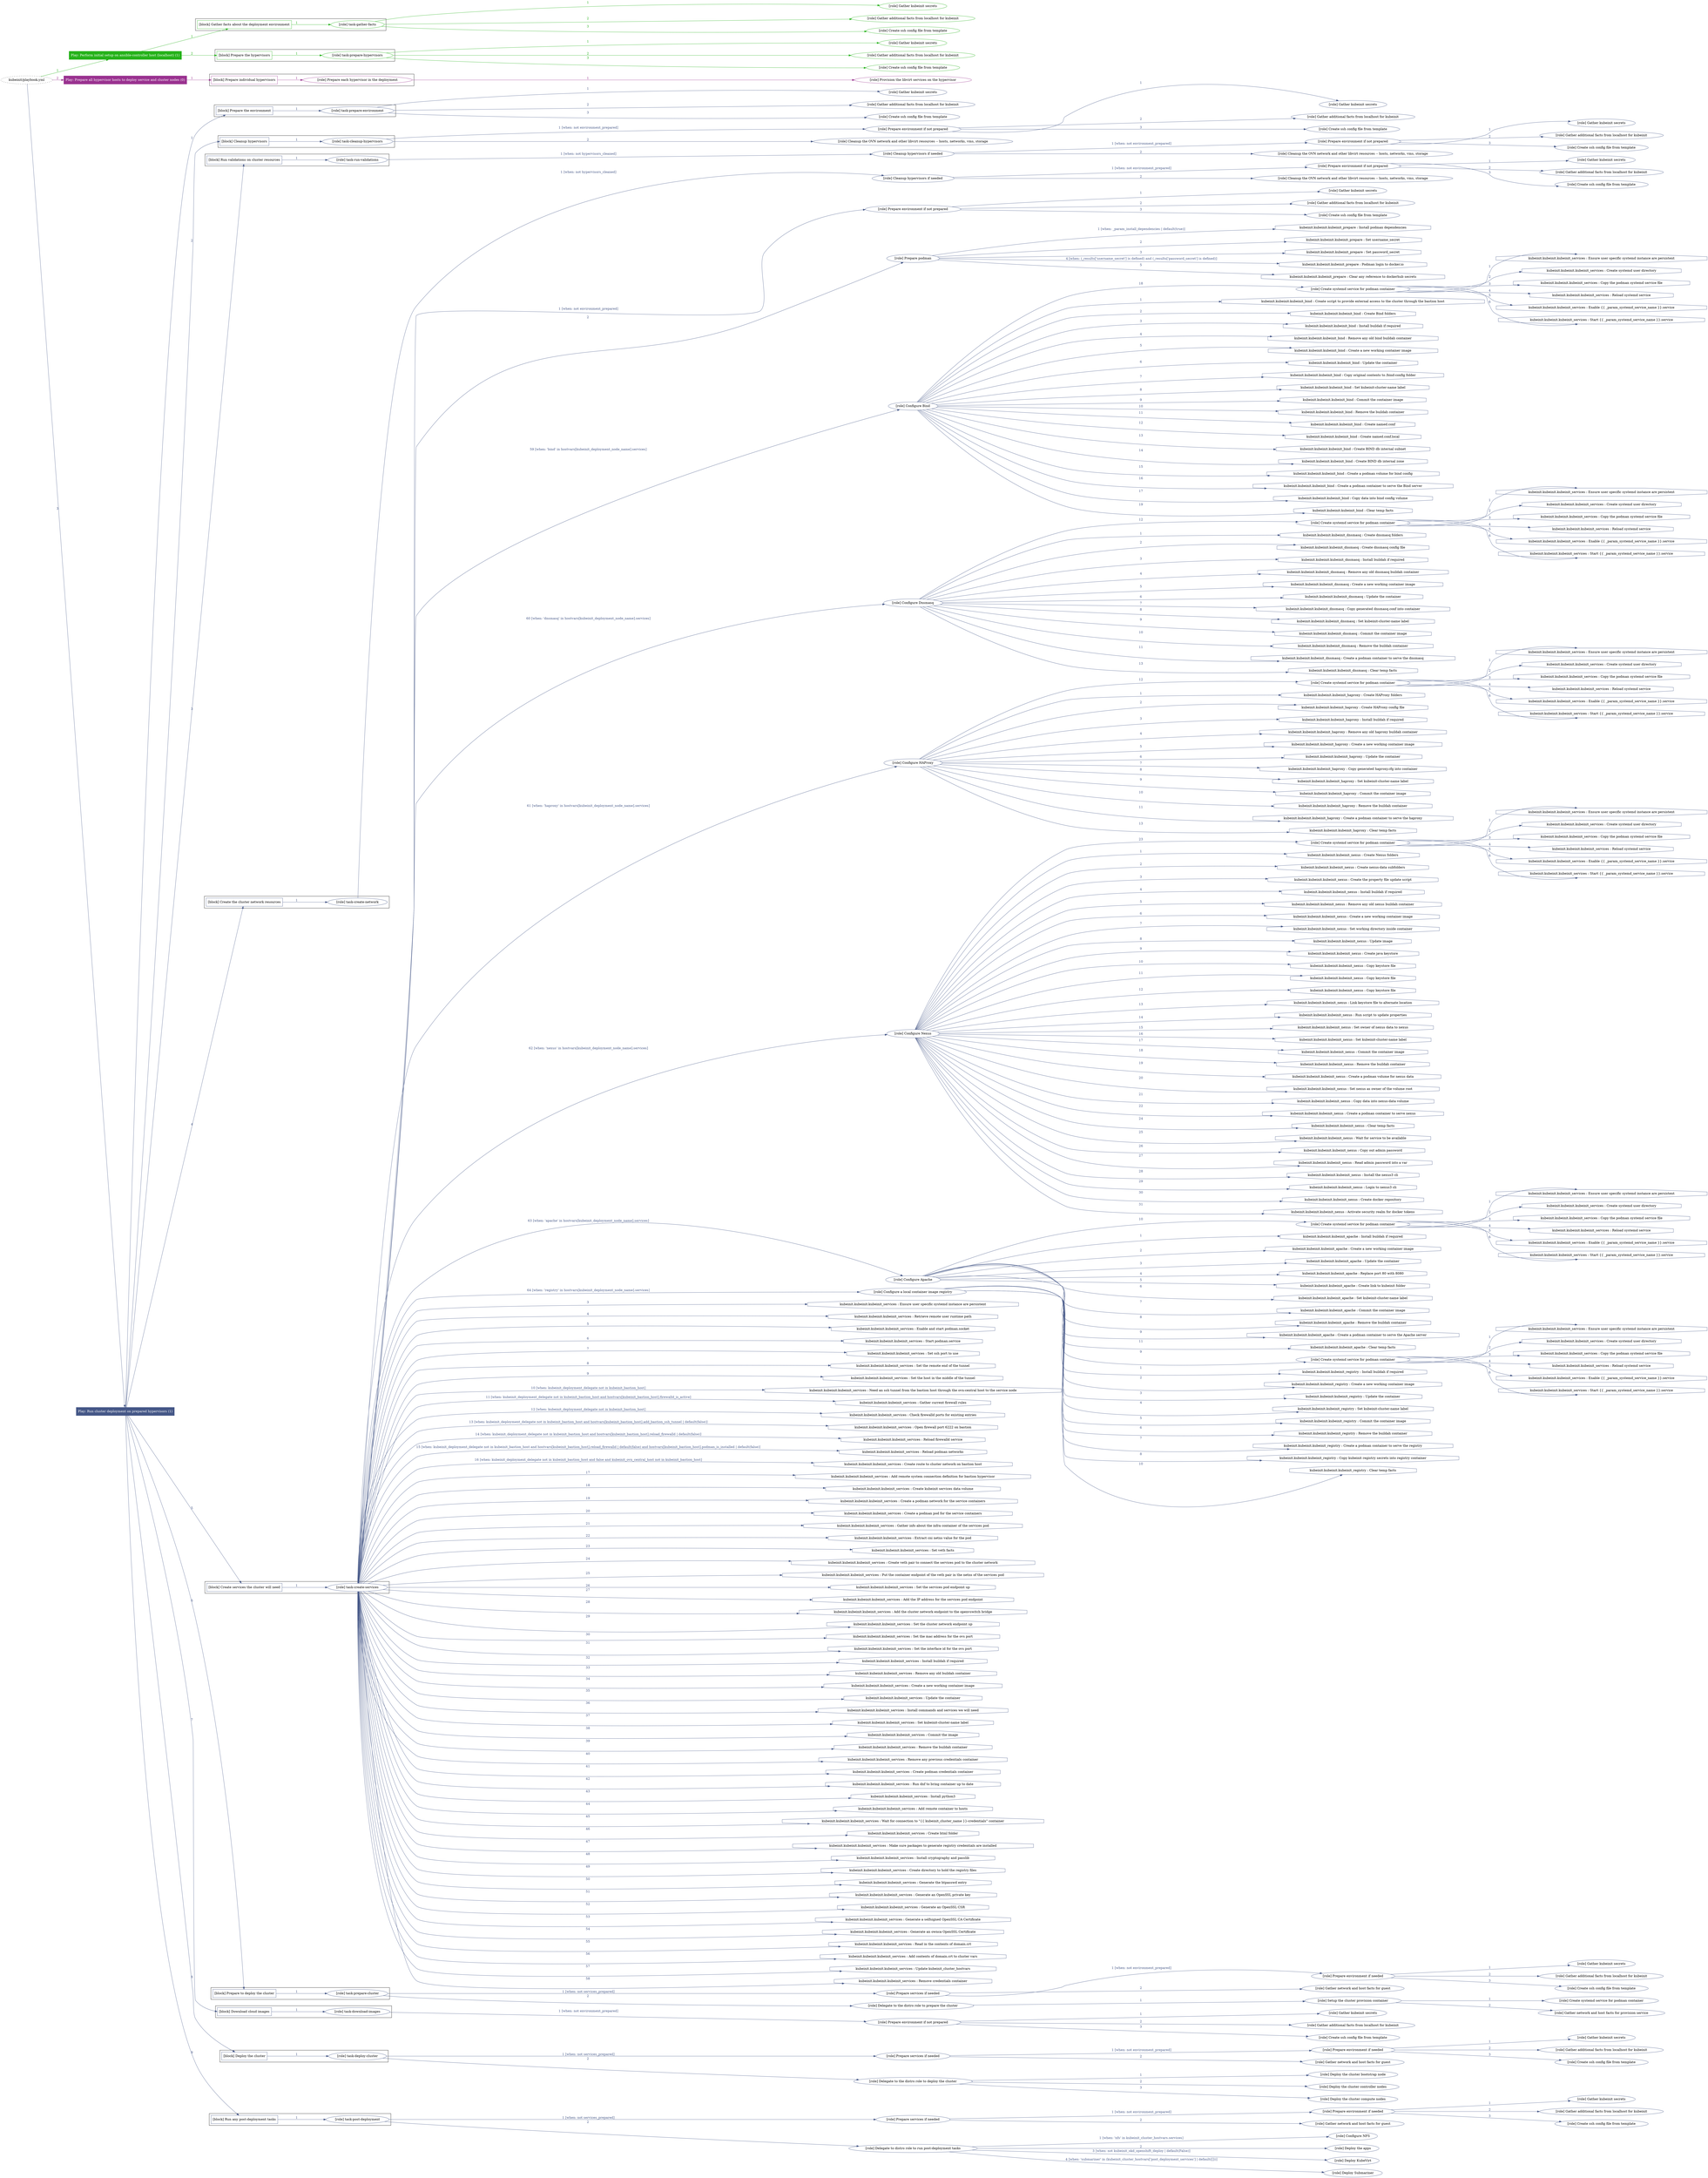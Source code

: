 digraph {
	graph [concentrate=true ordering=in rankdir=LR ratio=fill]
	edge [esep=5 sep=10]
	"kubeinit/playbook.yml" [URL="/home/runner/work/kubeinit/kubeinit/kubeinit/playbook.yml" id=playbook_6e4ad170 style=dotted]
	play_b8261eb0 [label="Play: Perform initial setup on ansible-controller host (localhost) (1)" URL="/home/runner/work/kubeinit/kubeinit/kubeinit/playbook.yml" color="#25b21a" fontcolor="#ffffff" id=play_b8261eb0 shape=box style=filled tooltip=localhost]
	"kubeinit/playbook.yml" -> play_b8261eb0 [label="1 " color="#25b21a" fontcolor="#25b21a" id=edge_56d2dee6 labeltooltip="1 " tooltip="1 "]
	subgraph "Gather kubeinit secrets" {
		role_4d1e90d5 [label="[role] Gather kubeinit secrets" URL="/home/runner/.ansible/collections/ansible_collections/kubeinit/kubeinit/roles/kubeinit_prepare/tasks/gather_kubeinit_facts.yml" color="#25b21a" id=role_4d1e90d5 tooltip="Gather kubeinit secrets"]
	}
	subgraph "Gather additional facts from localhost for kubeinit" {
		role_6ef2025d [label="[role] Gather additional facts from localhost for kubeinit" URL="/home/runner/.ansible/collections/ansible_collections/kubeinit/kubeinit/roles/kubeinit_prepare/tasks/gather_kubeinit_facts.yml" color="#25b21a" id=role_6ef2025d tooltip="Gather additional facts from localhost for kubeinit"]
	}
	subgraph "Create ssh config file from template" {
		role_f0e6ad11 [label="[role] Create ssh config file from template" URL="/home/runner/.ansible/collections/ansible_collections/kubeinit/kubeinit/roles/kubeinit_prepare/tasks/gather_kubeinit_facts.yml" color="#25b21a" id=role_f0e6ad11 tooltip="Create ssh config file from template"]
	}
	subgraph "task-gather-facts" {
		role_64bdd503 [label="[role] task-gather-facts" URL="/home/runner/work/kubeinit/kubeinit/kubeinit/playbook.yml" color="#25b21a" id=role_64bdd503 tooltip="task-gather-facts"]
		role_64bdd503 -> role_4d1e90d5 [label="1 " color="#25b21a" fontcolor="#25b21a" id=edge_fb20c5eb labeltooltip="1 " tooltip="1 "]
		role_64bdd503 -> role_6ef2025d [label="2 " color="#25b21a" fontcolor="#25b21a" id=edge_096885c1 labeltooltip="2 " tooltip="2 "]
		role_64bdd503 -> role_f0e6ad11 [label="3 " color="#25b21a" fontcolor="#25b21a" id=edge_4626a33c labeltooltip="3 " tooltip="3 "]
	}
	subgraph "Gather kubeinit secrets" {
		role_a4a04df9 [label="[role] Gather kubeinit secrets" URL="/home/runner/.ansible/collections/ansible_collections/kubeinit/kubeinit/roles/kubeinit_prepare/tasks/gather_kubeinit_facts.yml" color="#25b21a" id=role_a4a04df9 tooltip="Gather kubeinit secrets"]
	}
	subgraph "Gather additional facts from localhost for kubeinit" {
		role_f0561ead [label="[role] Gather additional facts from localhost for kubeinit" URL="/home/runner/.ansible/collections/ansible_collections/kubeinit/kubeinit/roles/kubeinit_prepare/tasks/gather_kubeinit_facts.yml" color="#25b21a" id=role_f0561ead tooltip="Gather additional facts from localhost for kubeinit"]
	}
	subgraph "Create ssh config file from template" {
		role_07d9d37d [label="[role] Create ssh config file from template" URL="/home/runner/.ansible/collections/ansible_collections/kubeinit/kubeinit/roles/kubeinit_prepare/tasks/gather_kubeinit_facts.yml" color="#25b21a" id=role_07d9d37d tooltip="Create ssh config file from template"]
	}
	subgraph "task-prepare-hypervisors" {
		role_cff7b007 [label="[role] task-prepare-hypervisors" URL="/home/runner/work/kubeinit/kubeinit/kubeinit/playbook.yml" color="#25b21a" id=role_cff7b007 tooltip="task-prepare-hypervisors"]
		role_cff7b007 -> role_a4a04df9 [label="1 " color="#25b21a" fontcolor="#25b21a" id=edge_781bfe5b labeltooltip="1 " tooltip="1 "]
		role_cff7b007 -> role_f0561ead [label="2 " color="#25b21a" fontcolor="#25b21a" id=edge_e54a2241 labeltooltip="2 " tooltip="2 "]
		role_cff7b007 -> role_07d9d37d [label="3 " color="#25b21a" fontcolor="#25b21a" id=edge_e2ddad03 labeltooltip="3 " tooltip="3 "]
	}
	subgraph "Play: Perform initial setup on ansible-controller host (localhost) (1)" {
		play_b8261eb0 -> block_1ef67bc1 [label=1 color="#25b21a" fontcolor="#25b21a" id=edge_f17a36b9 labeltooltip=1 tooltip=1]
		subgraph cluster_block_1ef67bc1 {
			block_1ef67bc1 [label="[block] Gather facts about the deployment environment" URL="/home/runner/work/kubeinit/kubeinit/kubeinit/playbook.yml" color="#25b21a" id=block_1ef67bc1 labeltooltip="Gather facts about the deployment environment" shape=box tooltip="Gather facts about the deployment environment"]
			block_1ef67bc1 -> role_64bdd503 [label="1 " color="#25b21a" fontcolor="#25b21a" id=edge_73c65156 labeltooltip="1 " tooltip="1 "]
		}
		play_b8261eb0 -> block_7f7fd5d6 [label=2 color="#25b21a" fontcolor="#25b21a" id=edge_f92373e7 labeltooltip=2 tooltip=2]
		subgraph cluster_block_7f7fd5d6 {
			block_7f7fd5d6 [label="[block] Prepare the hypervisors" URL="/home/runner/work/kubeinit/kubeinit/kubeinit/playbook.yml" color="#25b21a" id=block_7f7fd5d6 labeltooltip="Prepare the hypervisors" shape=box tooltip="Prepare the hypervisors"]
			block_7f7fd5d6 -> role_cff7b007 [label="1 " color="#25b21a" fontcolor="#25b21a" id=edge_c4c0fd2a labeltooltip="1 " tooltip="1 "]
		}
	}
	play_b6588243 [label="Play: Prepare all hypervisor hosts to deploy service and cluster nodes (0)" URL="/home/runner/work/kubeinit/kubeinit/kubeinit/playbook.yml" color="#9a3290" fontcolor="#ffffff" id=play_b6588243 shape=box style=filled tooltip="Play: Prepare all hypervisor hosts to deploy service and cluster nodes (0)"]
	"kubeinit/playbook.yml" -> play_b6588243 [label="2 " color="#9a3290" fontcolor="#9a3290" id=edge_4eff9b61 labeltooltip="2 " tooltip="2 "]
	subgraph "Provision the libvirt services on the hypervisor" {
		role_be5cfd22 [label="[role] Provision the libvirt services on the hypervisor" URL="/home/runner/.ansible/collections/ansible_collections/kubeinit/kubeinit/roles/kubeinit_prepare/tasks/prepare_hypervisor.yml" color="#9a3290" id=role_be5cfd22 tooltip="Provision the libvirt services on the hypervisor"]
	}
	subgraph "Prepare each hypervisor in the deployment" {
		role_10f1e113 [label="[role] Prepare each hypervisor in the deployment" URL="/home/runner/work/kubeinit/kubeinit/kubeinit/playbook.yml" color="#9a3290" id=role_10f1e113 tooltip="Prepare each hypervisor in the deployment"]
		role_10f1e113 -> role_be5cfd22 [label="1 " color="#9a3290" fontcolor="#9a3290" id=edge_8d6e6b70 labeltooltip="1 " tooltip="1 "]
	}
	subgraph "Play: Prepare all hypervisor hosts to deploy service and cluster nodes (0)" {
		play_b6588243 -> block_5da46c16 [label=1 color="#9a3290" fontcolor="#9a3290" id=edge_4fe5b6ae labeltooltip=1 tooltip=1]
		subgraph cluster_block_5da46c16 {
			block_5da46c16 [label="[block] Prepare individual hypervisors" URL="/home/runner/work/kubeinit/kubeinit/kubeinit/playbook.yml" color="#9a3290" id=block_5da46c16 labeltooltip="Prepare individual hypervisors" shape=box tooltip="Prepare individual hypervisors"]
			block_5da46c16 -> role_10f1e113 [label="1 " color="#9a3290" fontcolor="#9a3290" id=edge_0be07f3c labeltooltip="1 " tooltip="1 "]
		}
	}
	play_7c9a55cd [label="Play: Run cluster deployment on prepared hypervisors (1)" URL="/home/runner/work/kubeinit/kubeinit/kubeinit/playbook.yml" color="#455787" fontcolor="#ffffff" id=play_7c9a55cd shape=box style=filled tooltip=localhost]
	"kubeinit/playbook.yml" -> play_7c9a55cd [label="3 " color="#455787" fontcolor="#455787" id=edge_54c62977 labeltooltip="3 " tooltip="3 "]
	subgraph "Gather kubeinit secrets" {
		role_7ea45726 [label="[role] Gather kubeinit secrets" URL="/home/runner/.ansible/collections/ansible_collections/kubeinit/kubeinit/roles/kubeinit_prepare/tasks/gather_kubeinit_facts.yml" color="#455787" id=role_7ea45726 tooltip="Gather kubeinit secrets"]
	}
	subgraph "Gather additional facts from localhost for kubeinit" {
		role_eec7279c [label="[role] Gather additional facts from localhost for kubeinit" URL="/home/runner/.ansible/collections/ansible_collections/kubeinit/kubeinit/roles/kubeinit_prepare/tasks/gather_kubeinit_facts.yml" color="#455787" id=role_eec7279c tooltip="Gather additional facts from localhost for kubeinit"]
	}
	subgraph "Create ssh config file from template" {
		role_db06e892 [label="[role] Create ssh config file from template" URL="/home/runner/.ansible/collections/ansible_collections/kubeinit/kubeinit/roles/kubeinit_prepare/tasks/gather_kubeinit_facts.yml" color="#455787" id=role_db06e892 tooltip="Create ssh config file from template"]
	}
	subgraph "task-prepare-environment" {
		role_5554ad20 [label="[role] task-prepare-environment" URL="/home/runner/work/kubeinit/kubeinit/kubeinit/playbook.yml" color="#455787" id=role_5554ad20 tooltip="task-prepare-environment"]
		role_5554ad20 -> role_7ea45726 [label="1 " color="#455787" fontcolor="#455787" id=edge_2b35c5da labeltooltip="1 " tooltip="1 "]
		role_5554ad20 -> role_eec7279c [label="2 " color="#455787" fontcolor="#455787" id=edge_29b4d0c2 labeltooltip="2 " tooltip="2 "]
		role_5554ad20 -> role_db06e892 [label="3 " color="#455787" fontcolor="#455787" id=edge_46ae6533 labeltooltip="3 " tooltip="3 "]
	}
	subgraph "Gather kubeinit secrets" {
		role_f742c18a [label="[role] Gather kubeinit secrets" URL="/home/runner/.ansible/collections/ansible_collections/kubeinit/kubeinit/roles/kubeinit_prepare/tasks/gather_kubeinit_facts.yml" color="#455787" id=role_f742c18a tooltip="Gather kubeinit secrets"]
	}
	subgraph "Gather additional facts from localhost for kubeinit" {
		role_3e439129 [label="[role] Gather additional facts from localhost for kubeinit" URL="/home/runner/.ansible/collections/ansible_collections/kubeinit/kubeinit/roles/kubeinit_prepare/tasks/gather_kubeinit_facts.yml" color="#455787" id=role_3e439129 tooltip="Gather additional facts from localhost for kubeinit"]
	}
	subgraph "Create ssh config file from template" {
		role_e43027c2 [label="[role] Create ssh config file from template" URL="/home/runner/.ansible/collections/ansible_collections/kubeinit/kubeinit/roles/kubeinit_prepare/tasks/gather_kubeinit_facts.yml" color="#455787" id=role_e43027c2 tooltip="Create ssh config file from template"]
	}
	subgraph "Prepare environment if not prepared" {
		role_294de498 [label="[role] Prepare environment if not prepared" URL="/home/runner/.ansible/collections/ansible_collections/kubeinit/kubeinit/roles/kubeinit_prepare/tasks/cleanup_hypervisors.yml" color="#455787" id=role_294de498 tooltip="Prepare environment if not prepared"]
		role_294de498 -> role_f742c18a [label="1 " color="#455787" fontcolor="#455787" id=edge_790e0676 labeltooltip="1 " tooltip="1 "]
		role_294de498 -> role_3e439129 [label="2 " color="#455787" fontcolor="#455787" id=edge_1adc2ee0 labeltooltip="2 " tooltip="2 "]
		role_294de498 -> role_e43027c2 [label="3 " color="#455787" fontcolor="#455787" id=edge_1bebdac6 labeltooltip="3 " tooltip="3 "]
	}
	subgraph "Cleanup the OVN network and other libvirt resources -- hosts, networks, vms, storage" {
		role_4fba389e [label="[role] Cleanup the OVN network and other libvirt resources -- hosts, networks, vms, storage" URL="/home/runner/.ansible/collections/ansible_collections/kubeinit/kubeinit/roles/kubeinit_prepare/tasks/cleanup_hypervisors.yml" color="#455787" id=role_4fba389e tooltip="Cleanup the OVN network and other libvirt resources -- hosts, networks, vms, storage"]
	}
	subgraph "task-cleanup-hypervisors" {
		role_604768c6 [label="[role] task-cleanup-hypervisors" URL="/home/runner/work/kubeinit/kubeinit/kubeinit/playbook.yml" color="#455787" id=role_604768c6 tooltip="task-cleanup-hypervisors"]
		role_604768c6 -> role_294de498 [label="1 [when: not environment_prepared]" color="#455787" fontcolor="#455787" id=edge_60e64888 labeltooltip="1 [when: not environment_prepared]" tooltip="1 [when: not environment_prepared]"]
		role_604768c6 -> role_4fba389e [label="2 " color="#455787" fontcolor="#455787" id=edge_2cd7c8eb labeltooltip="2 " tooltip="2 "]
	}
	subgraph "Gather kubeinit secrets" {
		role_c76fdb9b [label="[role] Gather kubeinit secrets" URL="/home/runner/.ansible/collections/ansible_collections/kubeinit/kubeinit/roles/kubeinit_prepare/tasks/gather_kubeinit_facts.yml" color="#455787" id=role_c76fdb9b tooltip="Gather kubeinit secrets"]
	}
	subgraph "Gather additional facts from localhost for kubeinit" {
		role_e042515d [label="[role] Gather additional facts from localhost for kubeinit" URL="/home/runner/.ansible/collections/ansible_collections/kubeinit/kubeinit/roles/kubeinit_prepare/tasks/gather_kubeinit_facts.yml" color="#455787" id=role_e042515d tooltip="Gather additional facts from localhost for kubeinit"]
	}
	subgraph "Create ssh config file from template" {
		role_8322c911 [label="[role] Create ssh config file from template" URL="/home/runner/.ansible/collections/ansible_collections/kubeinit/kubeinit/roles/kubeinit_prepare/tasks/gather_kubeinit_facts.yml" color="#455787" id=role_8322c911 tooltip="Create ssh config file from template"]
	}
	subgraph "Prepare environment if not prepared" {
		role_71386ef6 [label="[role] Prepare environment if not prepared" URL="/home/runner/.ansible/collections/ansible_collections/kubeinit/kubeinit/roles/kubeinit_prepare/tasks/cleanup_hypervisors.yml" color="#455787" id=role_71386ef6 tooltip="Prepare environment if not prepared"]
		role_71386ef6 -> role_c76fdb9b [label="1 " color="#455787" fontcolor="#455787" id=edge_8cc523d8 labeltooltip="1 " tooltip="1 "]
		role_71386ef6 -> role_e042515d [label="2 " color="#455787" fontcolor="#455787" id=edge_d4cce8fa labeltooltip="2 " tooltip="2 "]
		role_71386ef6 -> role_8322c911 [label="3 " color="#455787" fontcolor="#455787" id=edge_d4a017d0 labeltooltip="3 " tooltip="3 "]
	}
	subgraph "Cleanup the OVN network and other libvirt resources -- hosts, networks, vms, storage" {
		role_191d8962 [label="[role] Cleanup the OVN network and other libvirt resources -- hosts, networks, vms, storage" URL="/home/runner/.ansible/collections/ansible_collections/kubeinit/kubeinit/roles/kubeinit_prepare/tasks/cleanup_hypervisors.yml" color="#455787" id=role_191d8962 tooltip="Cleanup the OVN network and other libvirt resources -- hosts, networks, vms, storage"]
	}
	subgraph "Cleanup hypervisors if needed" {
		role_aa17bd78 [label="[role] Cleanup hypervisors if needed" URL="/home/runner/.ansible/collections/ansible_collections/kubeinit/kubeinit/roles/kubeinit_validations/tasks/main.yml" color="#455787" id=role_aa17bd78 tooltip="Cleanup hypervisors if needed"]
		role_aa17bd78 -> role_71386ef6 [label="1 [when: not environment_prepared]" color="#455787" fontcolor="#455787" id=edge_74b5c07b labeltooltip="1 [when: not environment_prepared]" tooltip="1 [when: not environment_prepared]"]
		role_aa17bd78 -> role_191d8962 [label="2 " color="#455787" fontcolor="#455787" id=edge_9ef76647 labeltooltip="2 " tooltip="2 "]
	}
	subgraph "task-run-validations" {
		role_49fc3c5c [label="[role] task-run-validations" URL="/home/runner/work/kubeinit/kubeinit/kubeinit/playbook.yml" color="#455787" id=role_49fc3c5c tooltip="task-run-validations"]
		role_49fc3c5c -> role_aa17bd78 [label="1 [when: not hypervisors_cleaned]" color="#455787" fontcolor="#455787" id=edge_9cd0fdc3 labeltooltip="1 [when: not hypervisors_cleaned]" tooltip="1 [when: not hypervisors_cleaned]"]
	}
	subgraph "Gather kubeinit secrets" {
		role_5a07126f [label="[role] Gather kubeinit secrets" URL="/home/runner/.ansible/collections/ansible_collections/kubeinit/kubeinit/roles/kubeinit_prepare/tasks/gather_kubeinit_facts.yml" color="#455787" id=role_5a07126f tooltip="Gather kubeinit secrets"]
	}
	subgraph "Gather additional facts from localhost for kubeinit" {
		role_04e9b34e [label="[role] Gather additional facts from localhost for kubeinit" URL="/home/runner/.ansible/collections/ansible_collections/kubeinit/kubeinit/roles/kubeinit_prepare/tasks/gather_kubeinit_facts.yml" color="#455787" id=role_04e9b34e tooltip="Gather additional facts from localhost for kubeinit"]
	}
	subgraph "Create ssh config file from template" {
		role_3312afad [label="[role] Create ssh config file from template" URL="/home/runner/.ansible/collections/ansible_collections/kubeinit/kubeinit/roles/kubeinit_prepare/tasks/gather_kubeinit_facts.yml" color="#455787" id=role_3312afad tooltip="Create ssh config file from template"]
	}
	subgraph "Prepare environment if not prepared" {
		role_3bc3d0d6 [label="[role] Prepare environment if not prepared" URL="/home/runner/.ansible/collections/ansible_collections/kubeinit/kubeinit/roles/kubeinit_prepare/tasks/cleanup_hypervisors.yml" color="#455787" id=role_3bc3d0d6 tooltip="Prepare environment if not prepared"]
		role_3bc3d0d6 -> role_5a07126f [label="1 " color="#455787" fontcolor="#455787" id=edge_aa7c12e0 labeltooltip="1 " tooltip="1 "]
		role_3bc3d0d6 -> role_04e9b34e [label="2 " color="#455787" fontcolor="#455787" id=edge_b1fd7e28 labeltooltip="2 " tooltip="2 "]
		role_3bc3d0d6 -> role_3312afad [label="3 " color="#455787" fontcolor="#455787" id=edge_4dcb8224 labeltooltip="3 " tooltip="3 "]
	}
	subgraph "Cleanup the OVN network and other libvirt resources -- hosts, networks, vms, storage" {
		role_9c7f84ee [label="[role] Cleanup the OVN network and other libvirt resources -- hosts, networks, vms, storage" URL="/home/runner/.ansible/collections/ansible_collections/kubeinit/kubeinit/roles/kubeinit_prepare/tasks/cleanup_hypervisors.yml" color="#455787" id=role_9c7f84ee tooltip="Cleanup the OVN network and other libvirt resources -- hosts, networks, vms, storage"]
	}
	subgraph "Cleanup hypervisors if needed" {
		role_41d3f7da [label="[role] Cleanup hypervisors if needed" URL="/home/runner/.ansible/collections/ansible_collections/kubeinit/kubeinit/roles/kubeinit_libvirt/tasks/create_network.yml" color="#455787" id=role_41d3f7da tooltip="Cleanup hypervisors if needed"]
		role_41d3f7da -> role_3bc3d0d6 [label="1 [when: not environment_prepared]" color="#455787" fontcolor="#455787" id=edge_fe4e469d labeltooltip="1 [when: not environment_prepared]" tooltip="1 [when: not environment_prepared]"]
		role_41d3f7da -> role_9c7f84ee [label="2 " color="#455787" fontcolor="#455787" id=edge_aff50996 labeltooltip="2 " tooltip="2 "]
	}
	subgraph "task-create-network" {
		role_fe9402c6 [label="[role] task-create-network" URL="/home/runner/work/kubeinit/kubeinit/kubeinit/playbook.yml" color="#455787" id=role_fe9402c6 tooltip="task-create-network"]
		role_fe9402c6 -> role_41d3f7da [label="1 [when: not hypervisors_cleaned]" color="#455787" fontcolor="#455787" id=edge_e4703f7a labeltooltip="1 [when: not hypervisors_cleaned]" tooltip="1 [when: not hypervisors_cleaned]"]
	}
	subgraph "Gather kubeinit secrets" {
		role_71adc507 [label="[role] Gather kubeinit secrets" URL="/home/runner/.ansible/collections/ansible_collections/kubeinit/kubeinit/roles/kubeinit_prepare/tasks/gather_kubeinit_facts.yml" color="#455787" id=role_71adc507 tooltip="Gather kubeinit secrets"]
	}
	subgraph "Gather additional facts from localhost for kubeinit" {
		role_c39e0d3a [label="[role] Gather additional facts from localhost for kubeinit" URL="/home/runner/.ansible/collections/ansible_collections/kubeinit/kubeinit/roles/kubeinit_prepare/tasks/gather_kubeinit_facts.yml" color="#455787" id=role_c39e0d3a tooltip="Gather additional facts from localhost for kubeinit"]
	}
	subgraph "Create ssh config file from template" {
		role_a2d827d6 [label="[role] Create ssh config file from template" URL="/home/runner/.ansible/collections/ansible_collections/kubeinit/kubeinit/roles/kubeinit_prepare/tasks/gather_kubeinit_facts.yml" color="#455787" id=role_a2d827d6 tooltip="Create ssh config file from template"]
	}
	subgraph "Prepare environment if not prepared" {
		role_015185a8 [label="[role] Prepare environment if not prepared" URL="/home/runner/.ansible/collections/ansible_collections/kubeinit/kubeinit/roles/kubeinit_services/tasks/main.yml" color="#455787" id=role_015185a8 tooltip="Prepare environment if not prepared"]
		role_015185a8 -> role_71adc507 [label="1 " color="#455787" fontcolor="#455787" id=edge_49ea63ae labeltooltip="1 " tooltip="1 "]
		role_015185a8 -> role_c39e0d3a [label="2 " color="#455787" fontcolor="#455787" id=edge_a30858b2 labeltooltip="2 " tooltip="2 "]
		role_015185a8 -> role_a2d827d6 [label="3 " color="#455787" fontcolor="#455787" id=edge_d7d4a561 labeltooltip="3 " tooltip="3 "]
	}
	subgraph "Prepare podman" {
		role_f6dc4cd4 [label="[role] Prepare podman" URL="/home/runner/.ansible/collections/ansible_collections/kubeinit/kubeinit/roles/kubeinit_services/tasks/00_create_service_pod.yml" color="#455787" id=role_f6dc4cd4 tooltip="Prepare podman"]
		task_46e0dacd [label="kubeinit.kubeinit.kubeinit_prepare : Install podman dependencies" URL="/home/runner/.ansible/collections/ansible_collections/kubeinit/kubeinit/roles/kubeinit_prepare/tasks/prepare_podman.yml" color="#455787" id=task_46e0dacd shape=octagon tooltip="kubeinit.kubeinit.kubeinit_prepare : Install podman dependencies"]
		role_f6dc4cd4 -> task_46e0dacd [label="1 [when: _param_install_dependencies | default(true)]" color="#455787" fontcolor="#455787" id=edge_f1ceafbd labeltooltip="1 [when: _param_install_dependencies | default(true)]" tooltip="1 [when: _param_install_dependencies | default(true)]"]
		task_05689519 [label="kubeinit.kubeinit.kubeinit_prepare : Set username_secret" URL="/home/runner/.ansible/collections/ansible_collections/kubeinit/kubeinit/roles/kubeinit_prepare/tasks/prepare_podman.yml" color="#455787" id=task_05689519 shape=octagon tooltip="kubeinit.kubeinit.kubeinit_prepare : Set username_secret"]
		role_f6dc4cd4 -> task_05689519 [label="2 " color="#455787" fontcolor="#455787" id=edge_deb84d7e labeltooltip="2 " tooltip="2 "]
		task_33c92cda [label="kubeinit.kubeinit.kubeinit_prepare : Set password_secret" URL="/home/runner/.ansible/collections/ansible_collections/kubeinit/kubeinit/roles/kubeinit_prepare/tasks/prepare_podman.yml" color="#455787" id=task_33c92cda shape=octagon tooltip="kubeinit.kubeinit.kubeinit_prepare : Set password_secret"]
		role_f6dc4cd4 -> task_33c92cda [label="3 " color="#455787" fontcolor="#455787" id=edge_e97d663e labeltooltip="3 " tooltip="3 "]
		task_b6b9bb2f [label="kubeinit.kubeinit.kubeinit_prepare : Podman login to docker.io" URL="/home/runner/.ansible/collections/ansible_collections/kubeinit/kubeinit/roles/kubeinit_prepare/tasks/prepare_podman.yml" color="#455787" id=task_b6b9bb2f shape=octagon tooltip="kubeinit.kubeinit.kubeinit_prepare : Podman login to docker.io"]
		role_f6dc4cd4 -> task_b6b9bb2f [label="4 [when: (_results['username_secret'] is defined) and (_results['password_secret'] is defined)]" color="#455787" fontcolor="#455787" id=edge_97df3d5a labeltooltip="4 [when: (_results['username_secret'] is defined) and (_results['password_secret'] is defined)]" tooltip="4 [when: (_results['username_secret'] is defined) and (_results['password_secret'] is defined)]"]
		task_782296ce [label="kubeinit.kubeinit.kubeinit_prepare : Clear any reference to dockerhub secrets" URL="/home/runner/.ansible/collections/ansible_collections/kubeinit/kubeinit/roles/kubeinit_prepare/tasks/prepare_podman.yml" color="#455787" id=task_782296ce shape=octagon tooltip="kubeinit.kubeinit.kubeinit_prepare : Clear any reference to dockerhub secrets"]
		role_f6dc4cd4 -> task_782296ce [label="5 " color="#455787" fontcolor="#455787" id=edge_ba7e712a labeltooltip="5 " tooltip="5 "]
	}
	subgraph "Create systemd service for podman container" {
		role_644180c4 [label="[role] Create systemd service for podman container" URL="/home/runner/.ansible/collections/ansible_collections/kubeinit/kubeinit/roles/kubeinit_bind/tasks/main.yml" color="#455787" id=role_644180c4 tooltip="Create systemd service for podman container"]
		task_13772a2b [label="kubeinit.kubeinit.kubeinit_services : Ensure user specific systemd instance are persistent" URL="/home/runner/.ansible/collections/ansible_collections/kubeinit/kubeinit/roles/kubeinit_services/tasks/create_managed_service.yml" color="#455787" id=task_13772a2b shape=octagon tooltip="kubeinit.kubeinit.kubeinit_services : Ensure user specific systemd instance are persistent"]
		role_644180c4 -> task_13772a2b [label="1 " color="#455787" fontcolor="#455787" id=edge_4361a053 labeltooltip="1 " tooltip="1 "]
		task_41c876c8 [label="kubeinit.kubeinit.kubeinit_services : Create systemd user directory" URL="/home/runner/.ansible/collections/ansible_collections/kubeinit/kubeinit/roles/kubeinit_services/tasks/create_managed_service.yml" color="#455787" id=task_41c876c8 shape=octagon tooltip="kubeinit.kubeinit.kubeinit_services : Create systemd user directory"]
		role_644180c4 -> task_41c876c8 [label="2 " color="#455787" fontcolor="#455787" id=edge_733a3d65 labeltooltip="2 " tooltip="2 "]
		task_b1542d69 [label="kubeinit.kubeinit.kubeinit_services : Copy the podman systemd service file" URL="/home/runner/.ansible/collections/ansible_collections/kubeinit/kubeinit/roles/kubeinit_services/tasks/create_managed_service.yml" color="#455787" id=task_b1542d69 shape=octagon tooltip="kubeinit.kubeinit.kubeinit_services : Copy the podman systemd service file"]
		role_644180c4 -> task_b1542d69 [label="3 " color="#455787" fontcolor="#455787" id=edge_d231264c labeltooltip="3 " tooltip="3 "]
		task_76e8d47a [label="kubeinit.kubeinit.kubeinit_services : Reload systemd service" URL="/home/runner/.ansible/collections/ansible_collections/kubeinit/kubeinit/roles/kubeinit_services/tasks/create_managed_service.yml" color="#455787" id=task_76e8d47a shape=octagon tooltip="kubeinit.kubeinit.kubeinit_services : Reload systemd service"]
		role_644180c4 -> task_76e8d47a [label="4 " color="#455787" fontcolor="#455787" id=edge_2b4e23dd labeltooltip="4 " tooltip="4 "]
		task_d45cdc2a [label="kubeinit.kubeinit.kubeinit_services : Enable {{ _param_systemd_service_name }}.service" URL="/home/runner/.ansible/collections/ansible_collections/kubeinit/kubeinit/roles/kubeinit_services/tasks/create_managed_service.yml" color="#455787" id=task_d45cdc2a shape=octagon tooltip="kubeinit.kubeinit.kubeinit_services : Enable {{ _param_systemd_service_name }}.service"]
		role_644180c4 -> task_d45cdc2a [label="5 " color="#455787" fontcolor="#455787" id=edge_08d15181 labeltooltip="5 " tooltip="5 "]
		task_aee93804 [label="kubeinit.kubeinit.kubeinit_services : Start {{ _param_systemd_service_name }}.service" URL="/home/runner/.ansible/collections/ansible_collections/kubeinit/kubeinit/roles/kubeinit_services/tasks/create_managed_service.yml" color="#455787" id=task_aee93804 shape=octagon tooltip="kubeinit.kubeinit.kubeinit_services : Start {{ _param_systemd_service_name }}.service"]
		role_644180c4 -> task_aee93804 [label="6 " color="#455787" fontcolor="#455787" id=edge_22b5bc05 labeltooltip="6 " tooltip="6 "]
	}
	subgraph "Configure Bind" {
		role_7fe41e05 [label="[role] Configure Bind" URL="/home/runner/.ansible/collections/ansible_collections/kubeinit/kubeinit/roles/kubeinit_services/tasks/start_services_containers.yml" color="#455787" id=role_7fe41e05 tooltip="Configure Bind"]
		task_000918a2 [label="kubeinit.kubeinit.kubeinit_bind : Create script to provide external access to the cluster through the bastion host" URL="/home/runner/.ansible/collections/ansible_collections/kubeinit/kubeinit/roles/kubeinit_bind/tasks/main.yml" color="#455787" id=task_000918a2 shape=octagon tooltip="kubeinit.kubeinit.kubeinit_bind : Create script to provide external access to the cluster through the bastion host"]
		role_7fe41e05 -> task_000918a2 [label="1 " color="#455787" fontcolor="#455787" id=edge_5483044b labeltooltip="1 " tooltip="1 "]
		task_146d692d [label="kubeinit.kubeinit.kubeinit_bind : Create Bind folders" URL="/home/runner/.ansible/collections/ansible_collections/kubeinit/kubeinit/roles/kubeinit_bind/tasks/main.yml" color="#455787" id=task_146d692d shape=octagon tooltip="kubeinit.kubeinit.kubeinit_bind : Create Bind folders"]
		role_7fe41e05 -> task_146d692d [label="2 " color="#455787" fontcolor="#455787" id=edge_8bc479ff labeltooltip="2 " tooltip="2 "]
		task_3c3a8ed5 [label="kubeinit.kubeinit.kubeinit_bind : Install buildah if required" URL="/home/runner/.ansible/collections/ansible_collections/kubeinit/kubeinit/roles/kubeinit_bind/tasks/main.yml" color="#455787" id=task_3c3a8ed5 shape=octagon tooltip="kubeinit.kubeinit.kubeinit_bind : Install buildah if required"]
		role_7fe41e05 -> task_3c3a8ed5 [label="3 " color="#455787" fontcolor="#455787" id=edge_ad7721e1 labeltooltip="3 " tooltip="3 "]
		task_ad155840 [label="kubeinit.kubeinit.kubeinit_bind : Remove any old bind buildah container" URL="/home/runner/.ansible/collections/ansible_collections/kubeinit/kubeinit/roles/kubeinit_bind/tasks/main.yml" color="#455787" id=task_ad155840 shape=octagon tooltip="kubeinit.kubeinit.kubeinit_bind : Remove any old bind buildah container"]
		role_7fe41e05 -> task_ad155840 [label="4 " color="#455787" fontcolor="#455787" id=edge_8df9e43c labeltooltip="4 " tooltip="4 "]
		task_2bba4af2 [label="kubeinit.kubeinit.kubeinit_bind : Create a new working container image" URL="/home/runner/.ansible/collections/ansible_collections/kubeinit/kubeinit/roles/kubeinit_bind/tasks/main.yml" color="#455787" id=task_2bba4af2 shape=octagon tooltip="kubeinit.kubeinit.kubeinit_bind : Create a new working container image"]
		role_7fe41e05 -> task_2bba4af2 [label="5 " color="#455787" fontcolor="#455787" id=edge_bd2e5646 labeltooltip="5 " tooltip="5 "]
		task_8a1a5a17 [label="kubeinit.kubeinit.kubeinit_bind : Update the container" URL="/home/runner/.ansible/collections/ansible_collections/kubeinit/kubeinit/roles/kubeinit_bind/tasks/main.yml" color="#455787" id=task_8a1a5a17 shape=octagon tooltip="kubeinit.kubeinit.kubeinit_bind : Update the container"]
		role_7fe41e05 -> task_8a1a5a17 [label="6 " color="#455787" fontcolor="#455787" id=edge_0d4158c1 labeltooltip="6 " tooltip="6 "]
		task_1f487fd9 [label="kubeinit.kubeinit.kubeinit_bind : Copy original contents to /bind-config folder" URL="/home/runner/.ansible/collections/ansible_collections/kubeinit/kubeinit/roles/kubeinit_bind/tasks/main.yml" color="#455787" id=task_1f487fd9 shape=octagon tooltip="kubeinit.kubeinit.kubeinit_bind : Copy original contents to /bind-config folder"]
		role_7fe41e05 -> task_1f487fd9 [label="7 " color="#455787" fontcolor="#455787" id=edge_a97a7f25 labeltooltip="7 " tooltip="7 "]
		task_0d553bfb [label="kubeinit.kubeinit.kubeinit_bind : Set kubeinit-cluster-name label" URL="/home/runner/.ansible/collections/ansible_collections/kubeinit/kubeinit/roles/kubeinit_bind/tasks/main.yml" color="#455787" id=task_0d553bfb shape=octagon tooltip="kubeinit.kubeinit.kubeinit_bind : Set kubeinit-cluster-name label"]
		role_7fe41e05 -> task_0d553bfb [label="8 " color="#455787" fontcolor="#455787" id=edge_eac0fce8 labeltooltip="8 " tooltip="8 "]
		task_c9192274 [label="kubeinit.kubeinit.kubeinit_bind : Commit the container image" URL="/home/runner/.ansible/collections/ansible_collections/kubeinit/kubeinit/roles/kubeinit_bind/tasks/main.yml" color="#455787" id=task_c9192274 shape=octagon tooltip="kubeinit.kubeinit.kubeinit_bind : Commit the container image"]
		role_7fe41e05 -> task_c9192274 [label="9 " color="#455787" fontcolor="#455787" id=edge_c4f11390 labeltooltip="9 " tooltip="9 "]
		task_d4a64817 [label="kubeinit.kubeinit.kubeinit_bind : Remove the buildah container" URL="/home/runner/.ansible/collections/ansible_collections/kubeinit/kubeinit/roles/kubeinit_bind/tasks/main.yml" color="#455787" id=task_d4a64817 shape=octagon tooltip="kubeinit.kubeinit.kubeinit_bind : Remove the buildah container"]
		role_7fe41e05 -> task_d4a64817 [label="10 " color="#455787" fontcolor="#455787" id=edge_d7ec623f labeltooltip="10 " tooltip="10 "]
		task_80f4566c [label="kubeinit.kubeinit.kubeinit_bind : Create named.conf" URL="/home/runner/.ansible/collections/ansible_collections/kubeinit/kubeinit/roles/kubeinit_bind/tasks/main.yml" color="#455787" id=task_80f4566c shape=octagon tooltip="kubeinit.kubeinit.kubeinit_bind : Create named.conf"]
		role_7fe41e05 -> task_80f4566c [label="11 " color="#455787" fontcolor="#455787" id=edge_7304e055 labeltooltip="11 " tooltip="11 "]
		task_e954c46e [label="kubeinit.kubeinit.kubeinit_bind : Create named.conf.local" URL="/home/runner/.ansible/collections/ansible_collections/kubeinit/kubeinit/roles/kubeinit_bind/tasks/main.yml" color="#455787" id=task_e954c46e shape=octagon tooltip="kubeinit.kubeinit.kubeinit_bind : Create named.conf.local"]
		role_7fe41e05 -> task_e954c46e [label="12 " color="#455787" fontcolor="#455787" id=edge_7c46de60 labeltooltip="12 " tooltip="12 "]
		task_ac8be027 [label="kubeinit.kubeinit.kubeinit_bind : Create BIND db internal subnet" URL="/home/runner/.ansible/collections/ansible_collections/kubeinit/kubeinit/roles/kubeinit_bind/tasks/main.yml" color="#455787" id=task_ac8be027 shape=octagon tooltip="kubeinit.kubeinit.kubeinit_bind : Create BIND db internal subnet"]
		role_7fe41e05 -> task_ac8be027 [label="13 " color="#455787" fontcolor="#455787" id=edge_e3990ca4 labeltooltip="13 " tooltip="13 "]
		task_6ce78076 [label="kubeinit.kubeinit.kubeinit_bind : Create BIND db internal zone" URL="/home/runner/.ansible/collections/ansible_collections/kubeinit/kubeinit/roles/kubeinit_bind/tasks/main.yml" color="#455787" id=task_6ce78076 shape=octagon tooltip="kubeinit.kubeinit.kubeinit_bind : Create BIND db internal zone"]
		role_7fe41e05 -> task_6ce78076 [label="14 " color="#455787" fontcolor="#455787" id=edge_31ab398b labeltooltip="14 " tooltip="14 "]
		task_142face4 [label="kubeinit.kubeinit.kubeinit_bind : Create a podman volume for bind config" URL="/home/runner/.ansible/collections/ansible_collections/kubeinit/kubeinit/roles/kubeinit_bind/tasks/main.yml" color="#455787" id=task_142face4 shape=octagon tooltip="kubeinit.kubeinit.kubeinit_bind : Create a podman volume for bind config"]
		role_7fe41e05 -> task_142face4 [label="15 " color="#455787" fontcolor="#455787" id=edge_d078a356 labeltooltip="15 " tooltip="15 "]
		task_2a5abeba [label="kubeinit.kubeinit.kubeinit_bind : Create a podman container to serve the Bind server" URL="/home/runner/.ansible/collections/ansible_collections/kubeinit/kubeinit/roles/kubeinit_bind/tasks/main.yml" color="#455787" id=task_2a5abeba shape=octagon tooltip="kubeinit.kubeinit.kubeinit_bind : Create a podman container to serve the Bind server"]
		role_7fe41e05 -> task_2a5abeba [label="16 " color="#455787" fontcolor="#455787" id=edge_b94d648a labeltooltip="16 " tooltip="16 "]
		task_8cac523d [label="kubeinit.kubeinit.kubeinit_bind : Copy data into bind config volume" URL="/home/runner/.ansible/collections/ansible_collections/kubeinit/kubeinit/roles/kubeinit_bind/tasks/main.yml" color="#455787" id=task_8cac523d shape=octagon tooltip="kubeinit.kubeinit.kubeinit_bind : Copy data into bind config volume"]
		role_7fe41e05 -> task_8cac523d [label="17 " color="#455787" fontcolor="#455787" id=edge_ff567eca labeltooltip="17 " tooltip="17 "]
		role_7fe41e05 -> role_644180c4 [label="18 " color="#455787" fontcolor="#455787" id=edge_273c7d97 labeltooltip="18 " tooltip="18 "]
		task_2dd2864a [label="kubeinit.kubeinit.kubeinit_bind : Clear temp facts" URL="/home/runner/.ansible/collections/ansible_collections/kubeinit/kubeinit/roles/kubeinit_bind/tasks/main.yml" color="#455787" id=task_2dd2864a shape=octagon tooltip="kubeinit.kubeinit.kubeinit_bind : Clear temp facts"]
		role_7fe41e05 -> task_2dd2864a [label="19 " color="#455787" fontcolor="#455787" id=edge_bea0d852 labeltooltip="19 " tooltip="19 "]
	}
	subgraph "Create systemd service for podman container" {
		role_df2ed2e2 [label="[role] Create systemd service for podman container" URL="/home/runner/.ansible/collections/ansible_collections/kubeinit/kubeinit/roles/kubeinit_dnsmasq/tasks/main.yml" color="#455787" id=role_df2ed2e2 tooltip="Create systemd service for podman container"]
		task_d95934a1 [label="kubeinit.kubeinit.kubeinit_services : Ensure user specific systemd instance are persistent" URL="/home/runner/.ansible/collections/ansible_collections/kubeinit/kubeinit/roles/kubeinit_services/tasks/create_managed_service.yml" color="#455787" id=task_d95934a1 shape=octagon tooltip="kubeinit.kubeinit.kubeinit_services : Ensure user specific systemd instance are persistent"]
		role_df2ed2e2 -> task_d95934a1 [label="1 " color="#455787" fontcolor="#455787" id=edge_c2989ff2 labeltooltip="1 " tooltip="1 "]
		task_0f73ad8d [label="kubeinit.kubeinit.kubeinit_services : Create systemd user directory" URL="/home/runner/.ansible/collections/ansible_collections/kubeinit/kubeinit/roles/kubeinit_services/tasks/create_managed_service.yml" color="#455787" id=task_0f73ad8d shape=octagon tooltip="kubeinit.kubeinit.kubeinit_services : Create systemd user directory"]
		role_df2ed2e2 -> task_0f73ad8d [label="2 " color="#455787" fontcolor="#455787" id=edge_414a9d12 labeltooltip="2 " tooltip="2 "]
		task_f52938fd [label="kubeinit.kubeinit.kubeinit_services : Copy the podman systemd service file" URL="/home/runner/.ansible/collections/ansible_collections/kubeinit/kubeinit/roles/kubeinit_services/tasks/create_managed_service.yml" color="#455787" id=task_f52938fd shape=octagon tooltip="kubeinit.kubeinit.kubeinit_services : Copy the podman systemd service file"]
		role_df2ed2e2 -> task_f52938fd [label="3 " color="#455787" fontcolor="#455787" id=edge_f319f373 labeltooltip="3 " tooltip="3 "]
		task_ccecd4dc [label="kubeinit.kubeinit.kubeinit_services : Reload systemd service" URL="/home/runner/.ansible/collections/ansible_collections/kubeinit/kubeinit/roles/kubeinit_services/tasks/create_managed_service.yml" color="#455787" id=task_ccecd4dc shape=octagon tooltip="kubeinit.kubeinit.kubeinit_services : Reload systemd service"]
		role_df2ed2e2 -> task_ccecd4dc [label="4 " color="#455787" fontcolor="#455787" id=edge_5bf06fd5 labeltooltip="4 " tooltip="4 "]
		task_76f389eb [label="kubeinit.kubeinit.kubeinit_services : Enable {{ _param_systemd_service_name }}.service" URL="/home/runner/.ansible/collections/ansible_collections/kubeinit/kubeinit/roles/kubeinit_services/tasks/create_managed_service.yml" color="#455787" id=task_76f389eb shape=octagon tooltip="kubeinit.kubeinit.kubeinit_services : Enable {{ _param_systemd_service_name }}.service"]
		role_df2ed2e2 -> task_76f389eb [label="5 " color="#455787" fontcolor="#455787" id=edge_b8529a91 labeltooltip="5 " tooltip="5 "]
		task_3fcdf771 [label="kubeinit.kubeinit.kubeinit_services : Start {{ _param_systemd_service_name }}.service" URL="/home/runner/.ansible/collections/ansible_collections/kubeinit/kubeinit/roles/kubeinit_services/tasks/create_managed_service.yml" color="#455787" id=task_3fcdf771 shape=octagon tooltip="kubeinit.kubeinit.kubeinit_services : Start {{ _param_systemd_service_name }}.service"]
		role_df2ed2e2 -> task_3fcdf771 [label="6 " color="#455787" fontcolor="#455787" id=edge_4d381c91 labeltooltip="6 " tooltip="6 "]
	}
	subgraph "Configure Dnsmasq" {
		role_56e52f2a [label="[role] Configure Dnsmasq" URL="/home/runner/.ansible/collections/ansible_collections/kubeinit/kubeinit/roles/kubeinit_services/tasks/start_services_containers.yml" color="#455787" id=role_56e52f2a tooltip="Configure Dnsmasq"]
		task_00d1aab9 [label="kubeinit.kubeinit.kubeinit_dnsmasq : Create dnsmasq folders" URL="/home/runner/.ansible/collections/ansible_collections/kubeinit/kubeinit/roles/kubeinit_dnsmasq/tasks/main.yml" color="#455787" id=task_00d1aab9 shape=octagon tooltip="kubeinit.kubeinit.kubeinit_dnsmasq : Create dnsmasq folders"]
		role_56e52f2a -> task_00d1aab9 [label="1 " color="#455787" fontcolor="#455787" id=edge_2d6155df labeltooltip="1 " tooltip="1 "]
		task_e2b2c5e5 [label="kubeinit.kubeinit.kubeinit_dnsmasq : Create dnsmasq config file" URL="/home/runner/.ansible/collections/ansible_collections/kubeinit/kubeinit/roles/kubeinit_dnsmasq/tasks/main.yml" color="#455787" id=task_e2b2c5e5 shape=octagon tooltip="kubeinit.kubeinit.kubeinit_dnsmasq : Create dnsmasq config file"]
		role_56e52f2a -> task_e2b2c5e5 [label="2 " color="#455787" fontcolor="#455787" id=edge_e59c5fc7 labeltooltip="2 " tooltip="2 "]
		task_f6911bef [label="kubeinit.kubeinit.kubeinit_dnsmasq : Install buildah if required" URL="/home/runner/.ansible/collections/ansible_collections/kubeinit/kubeinit/roles/kubeinit_dnsmasq/tasks/main.yml" color="#455787" id=task_f6911bef shape=octagon tooltip="kubeinit.kubeinit.kubeinit_dnsmasq : Install buildah if required"]
		role_56e52f2a -> task_f6911bef [label="3 " color="#455787" fontcolor="#455787" id=edge_52945ac6 labeltooltip="3 " tooltip="3 "]
		task_3accf7a8 [label="kubeinit.kubeinit.kubeinit_dnsmasq : Remove any old dnsmasq buildah container" URL="/home/runner/.ansible/collections/ansible_collections/kubeinit/kubeinit/roles/kubeinit_dnsmasq/tasks/main.yml" color="#455787" id=task_3accf7a8 shape=octagon tooltip="kubeinit.kubeinit.kubeinit_dnsmasq : Remove any old dnsmasq buildah container"]
		role_56e52f2a -> task_3accf7a8 [label="4 " color="#455787" fontcolor="#455787" id=edge_6a2de932 labeltooltip="4 " tooltip="4 "]
		task_4e60b3a4 [label="kubeinit.kubeinit.kubeinit_dnsmasq : Create a new working container image" URL="/home/runner/.ansible/collections/ansible_collections/kubeinit/kubeinit/roles/kubeinit_dnsmasq/tasks/main.yml" color="#455787" id=task_4e60b3a4 shape=octagon tooltip="kubeinit.kubeinit.kubeinit_dnsmasq : Create a new working container image"]
		role_56e52f2a -> task_4e60b3a4 [label="5 " color="#455787" fontcolor="#455787" id=edge_ac04a5b4 labeltooltip="5 " tooltip="5 "]
		task_662a3fc1 [label="kubeinit.kubeinit.kubeinit_dnsmasq : Update the container" URL="/home/runner/.ansible/collections/ansible_collections/kubeinit/kubeinit/roles/kubeinit_dnsmasq/tasks/main.yml" color="#455787" id=task_662a3fc1 shape=octagon tooltip="kubeinit.kubeinit.kubeinit_dnsmasq : Update the container"]
		role_56e52f2a -> task_662a3fc1 [label="6 " color="#455787" fontcolor="#455787" id=edge_25bcd24f labeltooltip="6 " tooltip="6 "]
		task_2555a71b [label="kubeinit.kubeinit.kubeinit_dnsmasq : Copy generated dnsmasq.conf into container" URL="/home/runner/.ansible/collections/ansible_collections/kubeinit/kubeinit/roles/kubeinit_dnsmasq/tasks/main.yml" color="#455787" id=task_2555a71b shape=octagon tooltip="kubeinit.kubeinit.kubeinit_dnsmasq : Copy generated dnsmasq.conf into container"]
		role_56e52f2a -> task_2555a71b [label="7 " color="#455787" fontcolor="#455787" id=edge_36e35cf0 labeltooltip="7 " tooltip="7 "]
		task_3bd3bb12 [label="kubeinit.kubeinit.kubeinit_dnsmasq : Set kubeinit-cluster-name label" URL="/home/runner/.ansible/collections/ansible_collections/kubeinit/kubeinit/roles/kubeinit_dnsmasq/tasks/main.yml" color="#455787" id=task_3bd3bb12 shape=octagon tooltip="kubeinit.kubeinit.kubeinit_dnsmasq : Set kubeinit-cluster-name label"]
		role_56e52f2a -> task_3bd3bb12 [label="8 " color="#455787" fontcolor="#455787" id=edge_79e93e21 labeltooltip="8 " tooltip="8 "]
		task_fbb419c0 [label="kubeinit.kubeinit.kubeinit_dnsmasq : Commit the container image" URL="/home/runner/.ansible/collections/ansible_collections/kubeinit/kubeinit/roles/kubeinit_dnsmasq/tasks/main.yml" color="#455787" id=task_fbb419c0 shape=octagon tooltip="kubeinit.kubeinit.kubeinit_dnsmasq : Commit the container image"]
		role_56e52f2a -> task_fbb419c0 [label="9 " color="#455787" fontcolor="#455787" id=edge_67cdd261 labeltooltip="9 " tooltip="9 "]
		task_6ce607ad [label="kubeinit.kubeinit.kubeinit_dnsmasq : Remove the buildah container" URL="/home/runner/.ansible/collections/ansible_collections/kubeinit/kubeinit/roles/kubeinit_dnsmasq/tasks/main.yml" color="#455787" id=task_6ce607ad shape=octagon tooltip="kubeinit.kubeinit.kubeinit_dnsmasq : Remove the buildah container"]
		role_56e52f2a -> task_6ce607ad [label="10 " color="#455787" fontcolor="#455787" id=edge_1664e34f labeltooltip="10 " tooltip="10 "]
		task_47bdb9fe [label="kubeinit.kubeinit.kubeinit_dnsmasq : Create a podman container to serve the dnsmasq" URL="/home/runner/.ansible/collections/ansible_collections/kubeinit/kubeinit/roles/kubeinit_dnsmasq/tasks/main.yml" color="#455787" id=task_47bdb9fe shape=octagon tooltip="kubeinit.kubeinit.kubeinit_dnsmasq : Create a podman container to serve the dnsmasq"]
		role_56e52f2a -> task_47bdb9fe [label="11 " color="#455787" fontcolor="#455787" id=edge_e063843c labeltooltip="11 " tooltip="11 "]
		role_56e52f2a -> role_df2ed2e2 [label="12 " color="#455787" fontcolor="#455787" id=edge_cc20345e labeltooltip="12 " tooltip="12 "]
		task_dc4cbdb0 [label="kubeinit.kubeinit.kubeinit_dnsmasq : Clear temp facts" URL="/home/runner/.ansible/collections/ansible_collections/kubeinit/kubeinit/roles/kubeinit_dnsmasq/tasks/main.yml" color="#455787" id=task_dc4cbdb0 shape=octagon tooltip="kubeinit.kubeinit.kubeinit_dnsmasq : Clear temp facts"]
		role_56e52f2a -> task_dc4cbdb0 [label="13 " color="#455787" fontcolor="#455787" id=edge_e75b749d labeltooltip="13 " tooltip="13 "]
	}
	subgraph "Create systemd service for podman container" {
		role_6891a079 [label="[role] Create systemd service for podman container" URL="/home/runner/.ansible/collections/ansible_collections/kubeinit/kubeinit/roles/kubeinit_haproxy/tasks/main.yml" color="#455787" id=role_6891a079 tooltip="Create systemd service for podman container"]
		task_c0a7faff [label="kubeinit.kubeinit.kubeinit_services : Ensure user specific systemd instance are persistent" URL="/home/runner/.ansible/collections/ansible_collections/kubeinit/kubeinit/roles/kubeinit_services/tasks/create_managed_service.yml" color="#455787" id=task_c0a7faff shape=octagon tooltip="kubeinit.kubeinit.kubeinit_services : Ensure user specific systemd instance are persistent"]
		role_6891a079 -> task_c0a7faff [label="1 " color="#455787" fontcolor="#455787" id=edge_a5ce1d66 labeltooltip="1 " tooltip="1 "]
		task_302c588b [label="kubeinit.kubeinit.kubeinit_services : Create systemd user directory" URL="/home/runner/.ansible/collections/ansible_collections/kubeinit/kubeinit/roles/kubeinit_services/tasks/create_managed_service.yml" color="#455787" id=task_302c588b shape=octagon tooltip="kubeinit.kubeinit.kubeinit_services : Create systemd user directory"]
		role_6891a079 -> task_302c588b [label="2 " color="#455787" fontcolor="#455787" id=edge_37734bb5 labeltooltip="2 " tooltip="2 "]
		task_06c4a26f [label="kubeinit.kubeinit.kubeinit_services : Copy the podman systemd service file" URL="/home/runner/.ansible/collections/ansible_collections/kubeinit/kubeinit/roles/kubeinit_services/tasks/create_managed_service.yml" color="#455787" id=task_06c4a26f shape=octagon tooltip="kubeinit.kubeinit.kubeinit_services : Copy the podman systemd service file"]
		role_6891a079 -> task_06c4a26f [label="3 " color="#455787" fontcolor="#455787" id=edge_54d9b83f labeltooltip="3 " tooltip="3 "]
		task_ffca4ec3 [label="kubeinit.kubeinit.kubeinit_services : Reload systemd service" URL="/home/runner/.ansible/collections/ansible_collections/kubeinit/kubeinit/roles/kubeinit_services/tasks/create_managed_service.yml" color="#455787" id=task_ffca4ec3 shape=octagon tooltip="kubeinit.kubeinit.kubeinit_services : Reload systemd service"]
		role_6891a079 -> task_ffca4ec3 [label="4 " color="#455787" fontcolor="#455787" id=edge_af4290d6 labeltooltip="4 " tooltip="4 "]
		task_e6bce44c [label="kubeinit.kubeinit.kubeinit_services : Enable {{ _param_systemd_service_name }}.service" URL="/home/runner/.ansible/collections/ansible_collections/kubeinit/kubeinit/roles/kubeinit_services/tasks/create_managed_service.yml" color="#455787" id=task_e6bce44c shape=octagon tooltip="kubeinit.kubeinit.kubeinit_services : Enable {{ _param_systemd_service_name }}.service"]
		role_6891a079 -> task_e6bce44c [label="5 " color="#455787" fontcolor="#455787" id=edge_5b85300c labeltooltip="5 " tooltip="5 "]
		task_6eefd5a4 [label="kubeinit.kubeinit.kubeinit_services : Start {{ _param_systemd_service_name }}.service" URL="/home/runner/.ansible/collections/ansible_collections/kubeinit/kubeinit/roles/kubeinit_services/tasks/create_managed_service.yml" color="#455787" id=task_6eefd5a4 shape=octagon tooltip="kubeinit.kubeinit.kubeinit_services : Start {{ _param_systemd_service_name }}.service"]
		role_6891a079 -> task_6eefd5a4 [label="6 " color="#455787" fontcolor="#455787" id=edge_561a9085 labeltooltip="6 " tooltip="6 "]
	}
	subgraph "Configure HAProxy" {
		role_29e25d46 [label="[role] Configure HAProxy" URL="/home/runner/.ansible/collections/ansible_collections/kubeinit/kubeinit/roles/kubeinit_services/tasks/start_services_containers.yml" color="#455787" id=role_29e25d46 tooltip="Configure HAProxy"]
		task_85173cc8 [label="kubeinit.kubeinit.kubeinit_haproxy : Create HAProxy folders" URL="/home/runner/.ansible/collections/ansible_collections/kubeinit/kubeinit/roles/kubeinit_haproxy/tasks/main.yml" color="#455787" id=task_85173cc8 shape=octagon tooltip="kubeinit.kubeinit.kubeinit_haproxy : Create HAProxy folders"]
		role_29e25d46 -> task_85173cc8 [label="1 " color="#455787" fontcolor="#455787" id=edge_411da0cd labeltooltip="1 " tooltip="1 "]
		task_bcfef1cf [label="kubeinit.kubeinit.kubeinit_haproxy : Create HAProxy config file" URL="/home/runner/.ansible/collections/ansible_collections/kubeinit/kubeinit/roles/kubeinit_haproxy/tasks/main.yml" color="#455787" id=task_bcfef1cf shape=octagon tooltip="kubeinit.kubeinit.kubeinit_haproxy : Create HAProxy config file"]
		role_29e25d46 -> task_bcfef1cf [label="2 " color="#455787" fontcolor="#455787" id=edge_82d15a04 labeltooltip="2 " tooltip="2 "]
		task_3e8083db [label="kubeinit.kubeinit.kubeinit_haproxy : Install buildah if required" URL="/home/runner/.ansible/collections/ansible_collections/kubeinit/kubeinit/roles/kubeinit_haproxy/tasks/main.yml" color="#455787" id=task_3e8083db shape=octagon tooltip="kubeinit.kubeinit.kubeinit_haproxy : Install buildah if required"]
		role_29e25d46 -> task_3e8083db [label="3 " color="#455787" fontcolor="#455787" id=edge_b0726d8b labeltooltip="3 " tooltip="3 "]
		task_0a386b11 [label="kubeinit.kubeinit.kubeinit_haproxy : Remove any old haproxy buildah container" URL="/home/runner/.ansible/collections/ansible_collections/kubeinit/kubeinit/roles/kubeinit_haproxy/tasks/main.yml" color="#455787" id=task_0a386b11 shape=octagon tooltip="kubeinit.kubeinit.kubeinit_haproxy : Remove any old haproxy buildah container"]
		role_29e25d46 -> task_0a386b11 [label="4 " color="#455787" fontcolor="#455787" id=edge_24fb4ecf labeltooltip="4 " tooltip="4 "]
		task_295803cc [label="kubeinit.kubeinit.kubeinit_haproxy : Create a new working container image" URL="/home/runner/.ansible/collections/ansible_collections/kubeinit/kubeinit/roles/kubeinit_haproxy/tasks/main.yml" color="#455787" id=task_295803cc shape=octagon tooltip="kubeinit.kubeinit.kubeinit_haproxy : Create a new working container image"]
		role_29e25d46 -> task_295803cc [label="5 " color="#455787" fontcolor="#455787" id=edge_47113c2d labeltooltip="5 " tooltip="5 "]
		task_e94c6081 [label="kubeinit.kubeinit.kubeinit_haproxy : Update the container" URL="/home/runner/.ansible/collections/ansible_collections/kubeinit/kubeinit/roles/kubeinit_haproxy/tasks/main.yml" color="#455787" id=task_e94c6081 shape=octagon tooltip="kubeinit.kubeinit.kubeinit_haproxy : Update the container"]
		role_29e25d46 -> task_e94c6081 [label="6 " color="#455787" fontcolor="#455787" id=edge_b6ac8d6a labeltooltip="6 " tooltip="6 "]
		task_27740ea1 [label="kubeinit.kubeinit.kubeinit_haproxy : Copy generated haproxy.cfg into container" URL="/home/runner/.ansible/collections/ansible_collections/kubeinit/kubeinit/roles/kubeinit_haproxy/tasks/main.yml" color="#455787" id=task_27740ea1 shape=octagon tooltip="kubeinit.kubeinit.kubeinit_haproxy : Copy generated haproxy.cfg into container"]
		role_29e25d46 -> task_27740ea1 [label="7 " color="#455787" fontcolor="#455787" id=edge_44d4af97 labeltooltip="7 " tooltip="7 "]
		task_b9211c79 [label="kubeinit.kubeinit.kubeinit_haproxy : Set kubeinit-cluster-name label" URL="/home/runner/.ansible/collections/ansible_collections/kubeinit/kubeinit/roles/kubeinit_haproxy/tasks/main.yml" color="#455787" id=task_b9211c79 shape=octagon tooltip="kubeinit.kubeinit.kubeinit_haproxy : Set kubeinit-cluster-name label"]
		role_29e25d46 -> task_b9211c79 [label="8 " color="#455787" fontcolor="#455787" id=edge_6fe6b1b1 labeltooltip="8 " tooltip="8 "]
		task_dc9746d5 [label="kubeinit.kubeinit.kubeinit_haproxy : Commit the container image" URL="/home/runner/.ansible/collections/ansible_collections/kubeinit/kubeinit/roles/kubeinit_haproxy/tasks/main.yml" color="#455787" id=task_dc9746d5 shape=octagon tooltip="kubeinit.kubeinit.kubeinit_haproxy : Commit the container image"]
		role_29e25d46 -> task_dc9746d5 [label="9 " color="#455787" fontcolor="#455787" id=edge_7d77f6b8 labeltooltip="9 " tooltip="9 "]
		task_446937cc [label="kubeinit.kubeinit.kubeinit_haproxy : Remove the buildah container" URL="/home/runner/.ansible/collections/ansible_collections/kubeinit/kubeinit/roles/kubeinit_haproxy/tasks/main.yml" color="#455787" id=task_446937cc shape=octagon tooltip="kubeinit.kubeinit.kubeinit_haproxy : Remove the buildah container"]
		role_29e25d46 -> task_446937cc [label="10 " color="#455787" fontcolor="#455787" id=edge_e43ca8a7 labeltooltip="10 " tooltip="10 "]
		task_c1f0fee3 [label="kubeinit.kubeinit.kubeinit_haproxy : Create a podman container to serve the haproxy" URL="/home/runner/.ansible/collections/ansible_collections/kubeinit/kubeinit/roles/kubeinit_haproxy/tasks/main.yml" color="#455787" id=task_c1f0fee3 shape=octagon tooltip="kubeinit.kubeinit.kubeinit_haproxy : Create a podman container to serve the haproxy"]
		role_29e25d46 -> task_c1f0fee3 [label="11 " color="#455787" fontcolor="#455787" id=edge_940c7cde labeltooltip="11 " tooltip="11 "]
		role_29e25d46 -> role_6891a079 [label="12 " color="#455787" fontcolor="#455787" id=edge_0b28d134 labeltooltip="12 " tooltip="12 "]
		task_5d28a9c1 [label="kubeinit.kubeinit.kubeinit_haproxy : Clear temp facts" URL="/home/runner/.ansible/collections/ansible_collections/kubeinit/kubeinit/roles/kubeinit_haproxy/tasks/main.yml" color="#455787" id=task_5d28a9c1 shape=octagon tooltip="kubeinit.kubeinit.kubeinit_haproxy : Clear temp facts"]
		role_29e25d46 -> task_5d28a9c1 [label="13 " color="#455787" fontcolor="#455787" id=edge_f381fa8a labeltooltip="13 " tooltip="13 "]
	}
	subgraph "Create systemd service for podman container" {
		role_962b3874 [label="[role] Create systemd service for podman container" URL="/home/runner/.ansible/collections/ansible_collections/kubeinit/kubeinit/roles/kubeinit_nexus/tasks/main.yml" color="#455787" id=role_962b3874 tooltip="Create systemd service for podman container"]
		task_791339e9 [label="kubeinit.kubeinit.kubeinit_services : Ensure user specific systemd instance are persistent" URL="/home/runner/.ansible/collections/ansible_collections/kubeinit/kubeinit/roles/kubeinit_services/tasks/create_managed_service.yml" color="#455787" id=task_791339e9 shape=octagon tooltip="kubeinit.kubeinit.kubeinit_services : Ensure user specific systemd instance are persistent"]
		role_962b3874 -> task_791339e9 [label="1 " color="#455787" fontcolor="#455787" id=edge_66c5af0f labeltooltip="1 " tooltip="1 "]
		task_a18e46c9 [label="kubeinit.kubeinit.kubeinit_services : Create systemd user directory" URL="/home/runner/.ansible/collections/ansible_collections/kubeinit/kubeinit/roles/kubeinit_services/tasks/create_managed_service.yml" color="#455787" id=task_a18e46c9 shape=octagon tooltip="kubeinit.kubeinit.kubeinit_services : Create systemd user directory"]
		role_962b3874 -> task_a18e46c9 [label="2 " color="#455787" fontcolor="#455787" id=edge_99394bac labeltooltip="2 " tooltip="2 "]
		task_118bb69f [label="kubeinit.kubeinit.kubeinit_services : Copy the podman systemd service file" URL="/home/runner/.ansible/collections/ansible_collections/kubeinit/kubeinit/roles/kubeinit_services/tasks/create_managed_service.yml" color="#455787" id=task_118bb69f shape=octagon tooltip="kubeinit.kubeinit.kubeinit_services : Copy the podman systemd service file"]
		role_962b3874 -> task_118bb69f [label="3 " color="#455787" fontcolor="#455787" id=edge_c4152569 labeltooltip="3 " tooltip="3 "]
		task_2844f949 [label="kubeinit.kubeinit.kubeinit_services : Reload systemd service" URL="/home/runner/.ansible/collections/ansible_collections/kubeinit/kubeinit/roles/kubeinit_services/tasks/create_managed_service.yml" color="#455787" id=task_2844f949 shape=octagon tooltip="kubeinit.kubeinit.kubeinit_services : Reload systemd service"]
		role_962b3874 -> task_2844f949 [label="4 " color="#455787" fontcolor="#455787" id=edge_52f68d89 labeltooltip="4 " tooltip="4 "]
		task_6839fc14 [label="kubeinit.kubeinit.kubeinit_services : Enable {{ _param_systemd_service_name }}.service" URL="/home/runner/.ansible/collections/ansible_collections/kubeinit/kubeinit/roles/kubeinit_services/tasks/create_managed_service.yml" color="#455787" id=task_6839fc14 shape=octagon tooltip="kubeinit.kubeinit.kubeinit_services : Enable {{ _param_systemd_service_name }}.service"]
		role_962b3874 -> task_6839fc14 [label="5 " color="#455787" fontcolor="#455787" id=edge_ba6616c6 labeltooltip="5 " tooltip="5 "]
		task_483a16d0 [label="kubeinit.kubeinit.kubeinit_services : Start {{ _param_systemd_service_name }}.service" URL="/home/runner/.ansible/collections/ansible_collections/kubeinit/kubeinit/roles/kubeinit_services/tasks/create_managed_service.yml" color="#455787" id=task_483a16d0 shape=octagon tooltip="kubeinit.kubeinit.kubeinit_services : Start {{ _param_systemd_service_name }}.service"]
		role_962b3874 -> task_483a16d0 [label="6 " color="#455787" fontcolor="#455787" id=edge_db7168ff labeltooltip="6 " tooltip="6 "]
	}
	subgraph "Configure Nexus" {
		role_6f26b7b4 [label="[role] Configure Nexus" URL="/home/runner/.ansible/collections/ansible_collections/kubeinit/kubeinit/roles/kubeinit_services/tasks/start_services_containers.yml" color="#455787" id=role_6f26b7b4 tooltip="Configure Nexus"]
		task_3f37dc55 [label="kubeinit.kubeinit.kubeinit_nexus : Create Nexus folders" URL="/home/runner/.ansible/collections/ansible_collections/kubeinit/kubeinit/roles/kubeinit_nexus/tasks/main.yml" color="#455787" id=task_3f37dc55 shape=octagon tooltip="kubeinit.kubeinit.kubeinit_nexus : Create Nexus folders"]
		role_6f26b7b4 -> task_3f37dc55 [label="1 " color="#455787" fontcolor="#455787" id=edge_b5b29ae4 labeltooltip="1 " tooltip="1 "]
		task_280d743f [label="kubeinit.kubeinit.kubeinit_nexus : Create nexus-data subfolders" URL="/home/runner/.ansible/collections/ansible_collections/kubeinit/kubeinit/roles/kubeinit_nexus/tasks/main.yml" color="#455787" id=task_280d743f shape=octagon tooltip="kubeinit.kubeinit.kubeinit_nexus : Create nexus-data subfolders"]
		role_6f26b7b4 -> task_280d743f [label="2 " color="#455787" fontcolor="#455787" id=edge_82324a90 labeltooltip="2 " tooltip="2 "]
		task_bef89aad [label="kubeinit.kubeinit.kubeinit_nexus : Create the property file update script" URL="/home/runner/.ansible/collections/ansible_collections/kubeinit/kubeinit/roles/kubeinit_nexus/tasks/main.yml" color="#455787" id=task_bef89aad shape=octagon tooltip="kubeinit.kubeinit.kubeinit_nexus : Create the property file update script"]
		role_6f26b7b4 -> task_bef89aad [label="3 " color="#455787" fontcolor="#455787" id=edge_2c84a94d labeltooltip="3 " tooltip="3 "]
		task_b8ae8b93 [label="kubeinit.kubeinit.kubeinit_nexus : Install buildah if required" URL="/home/runner/.ansible/collections/ansible_collections/kubeinit/kubeinit/roles/kubeinit_nexus/tasks/main.yml" color="#455787" id=task_b8ae8b93 shape=octagon tooltip="kubeinit.kubeinit.kubeinit_nexus : Install buildah if required"]
		role_6f26b7b4 -> task_b8ae8b93 [label="4 " color="#455787" fontcolor="#455787" id=edge_4ae5aa0c labeltooltip="4 " tooltip="4 "]
		task_f75611a8 [label="kubeinit.kubeinit.kubeinit_nexus : Remove any old nexus buildah container" URL="/home/runner/.ansible/collections/ansible_collections/kubeinit/kubeinit/roles/kubeinit_nexus/tasks/main.yml" color="#455787" id=task_f75611a8 shape=octagon tooltip="kubeinit.kubeinit.kubeinit_nexus : Remove any old nexus buildah container"]
		role_6f26b7b4 -> task_f75611a8 [label="5 " color="#455787" fontcolor="#455787" id=edge_a93eed7b labeltooltip="5 " tooltip="5 "]
		task_023e4d92 [label="kubeinit.kubeinit.kubeinit_nexus : Create a new working container image" URL="/home/runner/.ansible/collections/ansible_collections/kubeinit/kubeinit/roles/kubeinit_nexus/tasks/main.yml" color="#455787" id=task_023e4d92 shape=octagon tooltip="kubeinit.kubeinit.kubeinit_nexus : Create a new working container image"]
		role_6f26b7b4 -> task_023e4d92 [label="6 " color="#455787" fontcolor="#455787" id=edge_125b8f6d labeltooltip="6 " tooltip="6 "]
		task_9b16fa18 [label="kubeinit.kubeinit.kubeinit_nexus : Set working directory inside container" URL="/home/runner/.ansible/collections/ansible_collections/kubeinit/kubeinit/roles/kubeinit_nexus/tasks/main.yml" color="#455787" id=task_9b16fa18 shape=octagon tooltip="kubeinit.kubeinit.kubeinit_nexus : Set working directory inside container"]
		role_6f26b7b4 -> task_9b16fa18 [label="7 " color="#455787" fontcolor="#455787" id=edge_ae1b065f labeltooltip="7 " tooltip="7 "]
		task_5fbe1865 [label="kubeinit.kubeinit.kubeinit_nexus : Update image" URL="/home/runner/.ansible/collections/ansible_collections/kubeinit/kubeinit/roles/kubeinit_nexus/tasks/main.yml" color="#455787" id=task_5fbe1865 shape=octagon tooltip="kubeinit.kubeinit.kubeinit_nexus : Update image"]
		role_6f26b7b4 -> task_5fbe1865 [label="8 " color="#455787" fontcolor="#455787" id=edge_a49a7b2f labeltooltip="8 " tooltip="8 "]
		task_06056875 [label="kubeinit.kubeinit.kubeinit_nexus : Create java keystore" URL="/home/runner/.ansible/collections/ansible_collections/kubeinit/kubeinit/roles/kubeinit_nexus/tasks/main.yml" color="#455787" id=task_06056875 shape=octagon tooltip="kubeinit.kubeinit.kubeinit_nexus : Create java keystore"]
		role_6f26b7b4 -> task_06056875 [label="9 " color="#455787" fontcolor="#455787" id=edge_1dfb5899 labeltooltip="9 " tooltip="9 "]
		task_edac54a7 [label="kubeinit.kubeinit.kubeinit_nexus : Copy keystore file" URL="/home/runner/.ansible/collections/ansible_collections/kubeinit/kubeinit/roles/kubeinit_nexus/tasks/main.yml" color="#455787" id=task_edac54a7 shape=octagon tooltip="kubeinit.kubeinit.kubeinit_nexus : Copy keystore file"]
		role_6f26b7b4 -> task_edac54a7 [label="10 " color="#455787" fontcolor="#455787" id=edge_e224c10b labeltooltip="10 " tooltip="10 "]
		task_be68732d [label="kubeinit.kubeinit.kubeinit_nexus : Copy keystore file" URL="/home/runner/.ansible/collections/ansible_collections/kubeinit/kubeinit/roles/kubeinit_nexus/tasks/main.yml" color="#455787" id=task_be68732d shape=octagon tooltip="kubeinit.kubeinit.kubeinit_nexus : Copy keystore file"]
		role_6f26b7b4 -> task_be68732d [label="11 " color="#455787" fontcolor="#455787" id=edge_595ed3fe labeltooltip="11 " tooltip="11 "]
		task_69d2d955 [label="kubeinit.kubeinit.kubeinit_nexus : Copy keystore file" URL="/home/runner/.ansible/collections/ansible_collections/kubeinit/kubeinit/roles/kubeinit_nexus/tasks/main.yml" color="#455787" id=task_69d2d955 shape=octagon tooltip="kubeinit.kubeinit.kubeinit_nexus : Copy keystore file"]
		role_6f26b7b4 -> task_69d2d955 [label="12 " color="#455787" fontcolor="#455787" id=edge_55a3fdd7 labeltooltip="12 " tooltip="12 "]
		task_12d2e676 [label="kubeinit.kubeinit.kubeinit_nexus : Link keystore file to alternate location" URL="/home/runner/.ansible/collections/ansible_collections/kubeinit/kubeinit/roles/kubeinit_nexus/tasks/main.yml" color="#455787" id=task_12d2e676 shape=octagon tooltip="kubeinit.kubeinit.kubeinit_nexus : Link keystore file to alternate location"]
		role_6f26b7b4 -> task_12d2e676 [label="13 " color="#455787" fontcolor="#455787" id=edge_c9f0c241 labeltooltip="13 " tooltip="13 "]
		task_63caeed3 [label="kubeinit.kubeinit.kubeinit_nexus : Run script to update properties" URL="/home/runner/.ansible/collections/ansible_collections/kubeinit/kubeinit/roles/kubeinit_nexus/tasks/main.yml" color="#455787" id=task_63caeed3 shape=octagon tooltip="kubeinit.kubeinit.kubeinit_nexus : Run script to update properties"]
		role_6f26b7b4 -> task_63caeed3 [label="14 " color="#455787" fontcolor="#455787" id=edge_ab3a9d63 labeltooltip="14 " tooltip="14 "]
		task_cddd50b5 [label="kubeinit.kubeinit.kubeinit_nexus : Set owner of nexus data to nexus" URL="/home/runner/.ansible/collections/ansible_collections/kubeinit/kubeinit/roles/kubeinit_nexus/tasks/main.yml" color="#455787" id=task_cddd50b5 shape=octagon tooltip="kubeinit.kubeinit.kubeinit_nexus : Set owner of nexus data to nexus"]
		role_6f26b7b4 -> task_cddd50b5 [label="15 " color="#455787" fontcolor="#455787" id=edge_c6516f6b labeltooltip="15 " tooltip="15 "]
		task_557bf8b4 [label="kubeinit.kubeinit.kubeinit_nexus : Set kubeinit-cluster-name label" URL="/home/runner/.ansible/collections/ansible_collections/kubeinit/kubeinit/roles/kubeinit_nexus/tasks/main.yml" color="#455787" id=task_557bf8b4 shape=octagon tooltip="kubeinit.kubeinit.kubeinit_nexus : Set kubeinit-cluster-name label"]
		role_6f26b7b4 -> task_557bf8b4 [label="16 " color="#455787" fontcolor="#455787" id=edge_341c539e labeltooltip="16 " tooltip="16 "]
		task_577ce436 [label="kubeinit.kubeinit.kubeinit_nexus : Commit the container image" URL="/home/runner/.ansible/collections/ansible_collections/kubeinit/kubeinit/roles/kubeinit_nexus/tasks/main.yml" color="#455787" id=task_577ce436 shape=octagon tooltip="kubeinit.kubeinit.kubeinit_nexus : Commit the container image"]
		role_6f26b7b4 -> task_577ce436 [label="17 " color="#455787" fontcolor="#455787" id=edge_48320886 labeltooltip="17 " tooltip="17 "]
		task_df85d97a [label="kubeinit.kubeinit.kubeinit_nexus : Remove the buildah container" URL="/home/runner/.ansible/collections/ansible_collections/kubeinit/kubeinit/roles/kubeinit_nexus/tasks/main.yml" color="#455787" id=task_df85d97a shape=octagon tooltip="kubeinit.kubeinit.kubeinit_nexus : Remove the buildah container"]
		role_6f26b7b4 -> task_df85d97a [label="18 " color="#455787" fontcolor="#455787" id=edge_3bc1b64a labeltooltip="18 " tooltip="18 "]
		task_4e4a9dfb [label="kubeinit.kubeinit.kubeinit_nexus : Create a podman volume for nexus data" URL="/home/runner/.ansible/collections/ansible_collections/kubeinit/kubeinit/roles/kubeinit_nexus/tasks/main.yml" color="#455787" id=task_4e4a9dfb shape=octagon tooltip="kubeinit.kubeinit.kubeinit_nexus : Create a podman volume for nexus data"]
		role_6f26b7b4 -> task_4e4a9dfb [label="19 " color="#455787" fontcolor="#455787" id=edge_73276b29 labeltooltip="19 " tooltip="19 "]
		task_09856c0a [label="kubeinit.kubeinit.kubeinit_nexus : Set nexus as owner of the volume root" URL="/home/runner/.ansible/collections/ansible_collections/kubeinit/kubeinit/roles/kubeinit_nexus/tasks/main.yml" color="#455787" id=task_09856c0a shape=octagon tooltip="kubeinit.kubeinit.kubeinit_nexus : Set nexus as owner of the volume root"]
		role_6f26b7b4 -> task_09856c0a [label="20 " color="#455787" fontcolor="#455787" id=edge_22d71cce labeltooltip="20 " tooltip="20 "]
		task_84991961 [label="kubeinit.kubeinit.kubeinit_nexus : Copy data into nexus-data volume" URL="/home/runner/.ansible/collections/ansible_collections/kubeinit/kubeinit/roles/kubeinit_nexus/tasks/main.yml" color="#455787" id=task_84991961 shape=octagon tooltip="kubeinit.kubeinit.kubeinit_nexus : Copy data into nexus-data volume"]
		role_6f26b7b4 -> task_84991961 [label="21 " color="#455787" fontcolor="#455787" id=edge_4a48024e labeltooltip="21 " tooltip="21 "]
		task_ebf7bbbb [label="kubeinit.kubeinit.kubeinit_nexus : Create a podman container to serve nexus" URL="/home/runner/.ansible/collections/ansible_collections/kubeinit/kubeinit/roles/kubeinit_nexus/tasks/main.yml" color="#455787" id=task_ebf7bbbb shape=octagon tooltip="kubeinit.kubeinit.kubeinit_nexus : Create a podman container to serve nexus"]
		role_6f26b7b4 -> task_ebf7bbbb [label="22 " color="#455787" fontcolor="#455787" id=edge_fb448bca labeltooltip="22 " tooltip="22 "]
		role_6f26b7b4 -> role_962b3874 [label="23 " color="#455787" fontcolor="#455787" id=edge_0a93bb7f labeltooltip="23 " tooltip="23 "]
		task_877fd1c7 [label="kubeinit.kubeinit.kubeinit_nexus : Clear temp facts" URL="/home/runner/.ansible/collections/ansible_collections/kubeinit/kubeinit/roles/kubeinit_nexus/tasks/main.yml" color="#455787" id=task_877fd1c7 shape=octagon tooltip="kubeinit.kubeinit.kubeinit_nexus : Clear temp facts"]
		role_6f26b7b4 -> task_877fd1c7 [label="24 " color="#455787" fontcolor="#455787" id=edge_f59e2e5b labeltooltip="24 " tooltip="24 "]
		task_380673e9 [label="kubeinit.kubeinit.kubeinit_nexus : Wait for service to be available" URL="/home/runner/.ansible/collections/ansible_collections/kubeinit/kubeinit/roles/kubeinit_nexus/tasks/main.yml" color="#455787" id=task_380673e9 shape=octagon tooltip="kubeinit.kubeinit.kubeinit_nexus : Wait for service to be available"]
		role_6f26b7b4 -> task_380673e9 [label="25 " color="#455787" fontcolor="#455787" id=edge_cb982dfc labeltooltip="25 " tooltip="25 "]
		task_e11b9b73 [label="kubeinit.kubeinit.kubeinit_nexus : Copy out admin password" URL="/home/runner/.ansible/collections/ansible_collections/kubeinit/kubeinit/roles/kubeinit_nexus/tasks/main.yml" color="#455787" id=task_e11b9b73 shape=octagon tooltip="kubeinit.kubeinit.kubeinit_nexus : Copy out admin password"]
		role_6f26b7b4 -> task_e11b9b73 [label="26 " color="#455787" fontcolor="#455787" id=edge_ebd340e4 labeltooltip="26 " tooltip="26 "]
		task_0c84907d [label="kubeinit.kubeinit.kubeinit_nexus : Read admin password into a var" URL="/home/runner/.ansible/collections/ansible_collections/kubeinit/kubeinit/roles/kubeinit_nexus/tasks/main.yml" color="#455787" id=task_0c84907d shape=octagon tooltip="kubeinit.kubeinit.kubeinit_nexus : Read admin password into a var"]
		role_6f26b7b4 -> task_0c84907d [label="27 " color="#455787" fontcolor="#455787" id=edge_00342da7 labeltooltip="27 " tooltip="27 "]
		task_f28a0593 [label="kubeinit.kubeinit.kubeinit_nexus : Install the nexus3 cli" URL="/home/runner/.ansible/collections/ansible_collections/kubeinit/kubeinit/roles/kubeinit_nexus/tasks/main.yml" color="#455787" id=task_f28a0593 shape=octagon tooltip="kubeinit.kubeinit.kubeinit_nexus : Install the nexus3 cli"]
		role_6f26b7b4 -> task_f28a0593 [label="28 " color="#455787" fontcolor="#455787" id=edge_0fd39ead labeltooltip="28 " tooltip="28 "]
		task_dfaba689 [label="kubeinit.kubeinit.kubeinit_nexus : Login to nexus3 cli" URL="/home/runner/.ansible/collections/ansible_collections/kubeinit/kubeinit/roles/kubeinit_nexus/tasks/main.yml" color="#455787" id=task_dfaba689 shape=octagon tooltip="kubeinit.kubeinit.kubeinit_nexus : Login to nexus3 cli"]
		role_6f26b7b4 -> task_dfaba689 [label="29 " color="#455787" fontcolor="#455787" id=edge_e87c6fdf labeltooltip="29 " tooltip="29 "]
		task_866c014b [label="kubeinit.kubeinit.kubeinit_nexus : Create docker repository" URL="/home/runner/.ansible/collections/ansible_collections/kubeinit/kubeinit/roles/kubeinit_nexus/tasks/main.yml" color="#455787" id=task_866c014b shape=octagon tooltip="kubeinit.kubeinit.kubeinit_nexus : Create docker repository"]
		role_6f26b7b4 -> task_866c014b [label="30 " color="#455787" fontcolor="#455787" id=edge_6bf59b5f labeltooltip="30 " tooltip="30 "]
		task_1747fc52 [label="kubeinit.kubeinit.kubeinit_nexus : Activate security realm for docker tokens" URL="/home/runner/.ansible/collections/ansible_collections/kubeinit/kubeinit/roles/kubeinit_nexus/tasks/main.yml" color="#455787" id=task_1747fc52 shape=octagon tooltip="kubeinit.kubeinit.kubeinit_nexus : Activate security realm for docker tokens"]
		role_6f26b7b4 -> task_1747fc52 [label="31 " color="#455787" fontcolor="#455787" id=edge_6b9fb51d labeltooltip="31 " tooltip="31 "]
	}
	subgraph "Create systemd service for podman container" {
		role_d004c504 [label="[role] Create systemd service for podman container" URL="/home/runner/.ansible/collections/ansible_collections/kubeinit/kubeinit/roles/kubeinit_apache/tasks/main.yml" color="#455787" id=role_d004c504 tooltip="Create systemd service for podman container"]
		task_220f7cda [label="kubeinit.kubeinit.kubeinit_services : Ensure user specific systemd instance are persistent" URL="/home/runner/.ansible/collections/ansible_collections/kubeinit/kubeinit/roles/kubeinit_services/tasks/create_managed_service.yml" color="#455787" id=task_220f7cda shape=octagon tooltip="kubeinit.kubeinit.kubeinit_services : Ensure user specific systemd instance are persistent"]
		role_d004c504 -> task_220f7cda [label="1 " color="#455787" fontcolor="#455787" id=edge_1e1635c9 labeltooltip="1 " tooltip="1 "]
		task_3899972e [label="kubeinit.kubeinit.kubeinit_services : Create systemd user directory" URL="/home/runner/.ansible/collections/ansible_collections/kubeinit/kubeinit/roles/kubeinit_services/tasks/create_managed_service.yml" color="#455787" id=task_3899972e shape=octagon tooltip="kubeinit.kubeinit.kubeinit_services : Create systemd user directory"]
		role_d004c504 -> task_3899972e [label="2 " color="#455787" fontcolor="#455787" id=edge_4d9dd48c labeltooltip="2 " tooltip="2 "]
		task_fbef2060 [label="kubeinit.kubeinit.kubeinit_services : Copy the podman systemd service file" URL="/home/runner/.ansible/collections/ansible_collections/kubeinit/kubeinit/roles/kubeinit_services/tasks/create_managed_service.yml" color="#455787" id=task_fbef2060 shape=octagon tooltip="kubeinit.kubeinit.kubeinit_services : Copy the podman systemd service file"]
		role_d004c504 -> task_fbef2060 [label="3 " color="#455787" fontcolor="#455787" id=edge_cba521eb labeltooltip="3 " tooltip="3 "]
		task_64fcd06c [label="kubeinit.kubeinit.kubeinit_services : Reload systemd service" URL="/home/runner/.ansible/collections/ansible_collections/kubeinit/kubeinit/roles/kubeinit_services/tasks/create_managed_service.yml" color="#455787" id=task_64fcd06c shape=octagon tooltip="kubeinit.kubeinit.kubeinit_services : Reload systemd service"]
		role_d004c504 -> task_64fcd06c [label="4 " color="#455787" fontcolor="#455787" id=edge_55d1bd8d labeltooltip="4 " tooltip="4 "]
		task_eb05a24a [label="kubeinit.kubeinit.kubeinit_services : Enable {{ _param_systemd_service_name }}.service" URL="/home/runner/.ansible/collections/ansible_collections/kubeinit/kubeinit/roles/kubeinit_services/tasks/create_managed_service.yml" color="#455787" id=task_eb05a24a shape=octagon tooltip="kubeinit.kubeinit.kubeinit_services : Enable {{ _param_systemd_service_name }}.service"]
		role_d004c504 -> task_eb05a24a [label="5 " color="#455787" fontcolor="#455787" id=edge_b37577db labeltooltip="5 " tooltip="5 "]
		task_c7116b30 [label="kubeinit.kubeinit.kubeinit_services : Start {{ _param_systemd_service_name }}.service" URL="/home/runner/.ansible/collections/ansible_collections/kubeinit/kubeinit/roles/kubeinit_services/tasks/create_managed_service.yml" color="#455787" id=task_c7116b30 shape=octagon tooltip="kubeinit.kubeinit.kubeinit_services : Start {{ _param_systemd_service_name }}.service"]
		role_d004c504 -> task_c7116b30 [label="6 " color="#455787" fontcolor="#455787" id=edge_4fbd09c4 labeltooltip="6 " tooltip="6 "]
	}
	subgraph "Configure Apache" {
		role_785c5fd6 [label="[role] Configure Apache" URL="/home/runner/.ansible/collections/ansible_collections/kubeinit/kubeinit/roles/kubeinit_services/tasks/start_services_containers.yml" color="#455787" id=role_785c5fd6 tooltip="Configure Apache"]
		task_60c4a17c [label="kubeinit.kubeinit.kubeinit_apache : Install buildah if required" URL="/home/runner/.ansible/collections/ansible_collections/kubeinit/kubeinit/roles/kubeinit_apache/tasks/main.yml" color="#455787" id=task_60c4a17c shape=octagon tooltip="kubeinit.kubeinit.kubeinit_apache : Install buildah if required"]
		role_785c5fd6 -> task_60c4a17c [label="1 " color="#455787" fontcolor="#455787" id=edge_5e13f1b1 labeltooltip="1 " tooltip="1 "]
		task_0d354ee4 [label="kubeinit.kubeinit.kubeinit_apache : Create a new working container image" URL="/home/runner/.ansible/collections/ansible_collections/kubeinit/kubeinit/roles/kubeinit_apache/tasks/main.yml" color="#455787" id=task_0d354ee4 shape=octagon tooltip="kubeinit.kubeinit.kubeinit_apache : Create a new working container image"]
		role_785c5fd6 -> task_0d354ee4 [label="2 " color="#455787" fontcolor="#455787" id=edge_97144749 labeltooltip="2 " tooltip="2 "]
		task_4198b81d [label="kubeinit.kubeinit.kubeinit_apache : Update the container" URL="/home/runner/.ansible/collections/ansible_collections/kubeinit/kubeinit/roles/kubeinit_apache/tasks/main.yml" color="#455787" id=task_4198b81d shape=octagon tooltip="kubeinit.kubeinit.kubeinit_apache : Update the container"]
		role_785c5fd6 -> task_4198b81d [label="3 " color="#455787" fontcolor="#455787" id=edge_f53cce77 labeltooltip="3 " tooltip="3 "]
		task_56eb15cf [label="kubeinit.kubeinit.kubeinit_apache : Replace port 80 with 8080" URL="/home/runner/.ansible/collections/ansible_collections/kubeinit/kubeinit/roles/kubeinit_apache/tasks/main.yml" color="#455787" id=task_56eb15cf shape=octagon tooltip="kubeinit.kubeinit.kubeinit_apache : Replace port 80 with 8080"]
		role_785c5fd6 -> task_56eb15cf [label="4 " color="#455787" fontcolor="#455787" id=edge_500a0a2c labeltooltip="4 " tooltip="4 "]
		task_2e941455 [label="kubeinit.kubeinit.kubeinit_apache : Create link to kubeinit folder" URL="/home/runner/.ansible/collections/ansible_collections/kubeinit/kubeinit/roles/kubeinit_apache/tasks/main.yml" color="#455787" id=task_2e941455 shape=octagon tooltip="kubeinit.kubeinit.kubeinit_apache : Create link to kubeinit folder"]
		role_785c5fd6 -> task_2e941455 [label="5 " color="#455787" fontcolor="#455787" id=edge_2d117b80 labeltooltip="5 " tooltip="5 "]
		task_05729cfa [label="kubeinit.kubeinit.kubeinit_apache : Set kubeinit-cluster-name label" URL="/home/runner/.ansible/collections/ansible_collections/kubeinit/kubeinit/roles/kubeinit_apache/tasks/main.yml" color="#455787" id=task_05729cfa shape=octagon tooltip="kubeinit.kubeinit.kubeinit_apache : Set kubeinit-cluster-name label"]
		role_785c5fd6 -> task_05729cfa [label="6 " color="#455787" fontcolor="#455787" id=edge_296957f4 labeltooltip="6 " tooltip="6 "]
		task_93665d06 [label="kubeinit.kubeinit.kubeinit_apache : Commit the container image" URL="/home/runner/.ansible/collections/ansible_collections/kubeinit/kubeinit/roles/kubeinit_apache/tasks/main.yml" color="#455787" id=task_93665d06 shape=octagon tooltip="kubeinit.kubeinit.kubeinit_apache : Commit the container image"]
		role_785c5fd6 -> task_93665d06 [label="7 " color="#455787" fontcolor="#455787" id=edge_0dc6184c labeltooltip="7 " tooltip="7 "]
		task_7a223ec9 [label="kubeinit.kubeinit.kubeinit_apache : Remove the buildah container" URL="/home/runner/.ansible/collections/ansible_collections/kubeinit/kubeinit/roles/kubeinit_apache/tasks/main.yml" color="#455787" id=task_7a223ec9 shape=octagon tooltip="kubeinit.kubeinit.kubeinit_apache : Remove the buildah container"]
		role_785c5fd6 -> task_7a223ec9 [label="8 " color="#455787" fontcolor="#455787" id=edge_b878bda3 labeltooltip="8 " tooltip="8 "]
		task_95dd32be [label="kubeinit.kubeinit.kubeinit_apache : Create a podman container to serve the Apache server" URL="/home/runner/.ansible/collections/ansible_collections/kubeinit/kubeinit/roles/kubeinit_apache/tasks/main.yml" color="#455787" id=task_95dd32be shape=octagon tooltip="kubeinit.kubeinit.kubeinit_apache : Create a podman container to serve the Apache server"]
		role_785c5fd6 -> task_95dd32be [label="9 " color="#455787" fontcolor="#455787" id=edge_61ac83dc labeltooltip="9 " tooltip="9 "]
		role_785c5fd6 -> role_d004c504 [label="10 " color="#455787" fontcolor="#455787" id=edge_65a1da37 labeltooltip="10 " tooltip="10 "]
		task_426811e8 [label="kubeinit.kubeinit.kubeinit_apache : Clear temp facts" URL="/home/runner/.ansible/collections/ansible_collections/kubeinit/kubeinit/roles/kubeinit_apache/tasks/main.yml" color="#455787" id=task_426811e8 shape=octagon tooltip="kubeinit.kubeinit.kubeinit_apache : Clear temp facts"]
		role_785c5fd6 -> task_426811e8 [label="11 " color="#455787" fontcolor="#455787" id=edge_94dda2ce labeltooltip="11 " tooltip="11 "]
	}
	subgraph "Create systemd service for podman container" {
		role_1a5eb5d6 [label="[role] Create systemd service for podman container" URL="/home/runner/.ansible/collections/ansible_collections/kubeinit/kubeinit/roles/kubeinit_registry/tasks/main.yml" color="#455787" id=role_1a5eb5d6 tooltip="Create systemd service for podman container"]
		task_5c5d18c6 [label="kubeinit.kubeinit.kubeinit_services : Ensure user specific systemd instance are persistent" URL="/home/runner/.ansible/collections/ansible_collections/kubeinit/kubeinit/roles/kubeinit_services/tasks/create_managed_service.yml" color="#455787" id=task_5c5d18c6 shape=octagon tooltip="kubeinit.kubeinit.kubeinit_services : Ensure user specific systemd instance are persistent"]
		role_1a5eb5d6 -> task_5c5d18c6 [label="1 " color="#455787" fontcolor="#455787" id=edge_1be10683 labeltooltip="1 " tooltip="1 "]
		task_ca1c1aab [label="kubeinit.kubeinit.kubeinit_services : Create systemd user directory" URL="/home/runner/.ansible/collections/ansible_collections/kubeinit/kubeinit/roles/kubeinit_services/tasks/create_managed_service.yml" color="#455787" id=task_ca1c1aab shape=octagon tooltip="kubeinit.kubeinit.kubeinit_services : Create systemd user directory"]
		role_1a5eb5d6 -> task_ca1c1aab [label="2 " color="#455787" fontcolor="#455787" id=edge_44edc1e2 labeltooltip="2 " tooltip="2 "]
		task_bbb5d066 [label="kubeinit.kubeinit.kubeinit_services : Copy the podman systemd service file" URL="/home/runner/.ansible/collections/ansible_collections/kubeinit/kubeinit/roles/kubeinit_services/tasks/create_managed_service.yml" color="#455787" id=task_bbb5d066 shape=octagon tooltip="kubeinit.kubeinit.kubeinit_services : Copy the podman systemd service file"]
		role_1a5eb5d6 -> task_bbb5d066 [label="3 " color="#455787" fontcolor="#455787" id=edge_2fd84ba9 labeltooltip="3 " tooltip="3 "]
		task_59fb0337 [label="kubeinit.kubeinit.kubeinit_services : Reload systemd service" URL="/home/runner/.ansible/collections/ansible_collections/kubeinit/kubeinit/roles/kubeinit_services/tasks/create_managed_service.yml" color="#455787" id=task_59fb0337 shape=octagon tooltip="kubeinit.kubeinit.kubeinit_services : Reload systemd service"]
		role_1a5eb5d6 -> task_59fb0337 [label="4 " color="#455787" fontcolor="#455787" id=edge_a17220cd labeltooltip="4 " tooltip="4 "]
		task_bb5a8898 [label="kubeinit.kubeinit.kubeinit_services : Enable {{ _param_systemd_service_name }}.service" URL="/home/runner/.ansible/collections/ansible_collections/kubeinit/kubeinit/roles/kubeinit_services/tasks/create_managed_service.yml" color="#455787" id=task_bb5a8898 shape=octagon tooltip="kubeinit.kubeinit.kubeinit_services : Enable {{ _param_systemd_service_name }}.service"]
		role_1a5eb5d6 -> task_bb5a8898 [label="5 " color="#455787" fontcolor="#455787" id=edge_591b1f46 labeltooltip="5 " tooltip="5 "]
		task_96c34bd1 [label="kubeinit.kubeinit.kubeinit_services : Start {{ _param_systemd_service_name }}.service" URL="/home/runner/.ansible/collections/ansible_collections/kubeinit/kubeinit/roles/kubeinit_services/tasks/create_managed_service.yml" color="#455787" id=task_96c34bd1 shape=octagon tooltip="kubeinit.kubeinit.kubeinit_services : Start {{ _param_systemd_service_name }}.service"]
		role_1a5eb5d6 -> task_96c34bd1 [label="6 " color="#455787" fontcolor="#455787" id=edge_9bd148e4 labeltooltip="6 " tooltip="6 "]
	}
	subgraph "Configure a local container image registry" {
		role_6c845b97 [label="[role] Configure a local container image registry" URL="/home/runner/.ansible/collections/ansible_collections/kubeinit/kubeinit/roles/kubeinit_services/tasks/start_services_containers.yml" color="#455787" id=role_6c845b97 tooltip="Configure a local container image registry"]
		task_393b7784 [label="kubeinit.kubeinit.kubeinit_registry : Install buildah if required" URL="/home/runner/.ansible/collections/ansible_collections/kubeinit/kubeinit/roles/kubeinit_registry/tasks/main.yml" color="#455787" id=task_393b7784 shape=octagon tooltip="kubeinit.kubeinit.kubeinit_registry : Install buildah if required"]
		role_6c845b97 -> task_393b7784 [label="1 " color="#455787" fontcolor="#455787" id=edge_79ab9bc2 labeltooltip="1 " tooltip="1 "]
		task_c38c869f [label="kubeinit.kubeinit.kubeinit_registry : Create a new working container image" URL="/home/runner/.ansible/collections/ansible_collections/kubeinit/kubeinit/roles/kubeinit_registry/tasks/main.yml" color="#455787" id=task_c38c869f shape=octagon tooltip="kubeinit.kubeinit.kubeinit_registry : Create a new working container image"]
		role_6c845b97 -> task_c38c869f [label="2 " color="#455787" fontcolor="#455787" id=edge_f89f1c98 labeltooltip="2 " tooltip="2 "]
		task_d545765d [label="kubeinit.kubeinit.kubeinit_registry : Update the container" URL="/home/runner/.ansible/collections/ansible_collections/kubeinit/kubeinit/roles/kubeinit_registry/tasks/main.yml" color="#455787" id=task_d545765d shape=octagon tooltip="kubeinit.kubeinit.kubeinit_registry : Update the container"]
		role_6c845b97 -> task_d545765d [label="3 " color="#455787" fontcolor="#455787" id=edge_b962d9d5 labeltooltip="3 " tooltip="3 "]
		task_9786cb85 [label="kubeinit.kubeinit.kubeinit_registry : Set kubeinit-cluster-name label" URL="/home/runner/.ansible/collections/ansible_collections/kubeinit/kubeinit/roles/kubeinit_registry/tasks/main.yml" color="#455787" id=task_9786cb85 shape=octagon tooltip="kubeinit.kubeinit.kubeinit_registry : Set kubeinit-cluster-name label"]
		role_6c845b97 -> task_9786cb85 [label="4 " color="#455787" fontcolor="#455787" id=edge_c47d2a12 labeltooltip="4 " tooltip="4 "]
		task_68eb8a8d [label="kubeinit.kubeinit.kubeinit_registry : Commit the container image" URL="/home/runner/.ansible/collections/ansible_collections/kubeinit/kubeinit/roles/kubeinit_registry/tasks/main.yml" color="#455787" id=task_68eb8a8d shape=octagon tooltip="kubeinit.kubeinit.kubeinit_registry : Commit the container image"]
		role_6c845b97 -> task_68eb8a8d [label="5 " color="#455787" fontcolor="#455787" id=edge_816a9665 labeltooltip="5 " tooltip="5 "]
		task_9f68fa0b [label="kubeinit.kubeinit.kubeinit_registry : Remove the buildah container" URL="/home/runner/.ansible/collections/ansible_collections/kubeinit/kubeinit/roles/kubeinit_registry/tasks/main.yml" color="#455787" id=task_9f68fa0b shape=octagon tooltip="kubeinit.kubeinit.kubeinit_registry : Remove the buildah container"]
		role_6c845b97 -> task_9f68fa0b [label="6 " color="#455787" fontcolor="#455787" id=edge_77e266fc labeltooltip="6 " tooltip="6 "]
		task_89c8cd9f [label="kubeinit.kubeinit.kubeinit_registry : Create a podman container to serve the registry" URL="/home/runner/.ansible/collections/ansible_collections/kubeinit/kubeinit/roles/kubeinit_registry/tasks/main.yml" color="#455787" id=task_89c8cd9f shape=octagon tooltip="kubeinit.kubeinit.kubeinit_registry : Create a podman container to serve the registry"]
		role_6c845b97 -> task_89c8cd9f [label="7 " color="#455787" fontcolor="#455787" id=edge_27bd90e3 labeltooltip="7 " tooltip="7 "]
		task_41a139a0 [label="kubeinit.kubeinit.kubeinit_registry : Copy kubeinit registry secrets into registry container" URL="/home/runner/.ansible/collections/ansible_collections/kubeinit/kubeinit/roles/kubeinit_registry/tasks/main.yml" color="#455787" id=task_41a139a0 shape=octagon tooltip="kubeinit.kubeinit.kubeinit_registry : Copy kubeinit registry secrets into registry container"]
		role_6c845b97 -> task_41a139a0 [label="8 " color="#455787" fontcolor="#455787" id=edge_579f9ce8 labeltooltip="8 " tooltip="8 "]
		role_6c845b97 -> role_1a5eb5d6 [label="9 " color="#455787" fontcolor="#455787" id=edge_75950c4c labeltooltip="9 " tooltip="9 "]
		task_f52228ef [label="kubeinit.kubeinit.kubeinit_registry : Clear temp facts" URL="/home/runner/.ansible/collections/ansible_collections/kubeinit/kubeinit/roles/kubeinit_registry/tasks/main.yml" color="#455787" id=task_f52228ef shape=octagon tooltip="kubeinit.kubeinit.kubeinit_registry : Clear temp facts"]
		role_6c845b97 -> task_f52228ef [label="10 " color="#455787" fontcolor="#455787" id=edge_d57fcb20 labeltooltip="10 " tooltip="10 "]
	}
	subgraph "task-create-services" {
		role_b3c8bc9f [label="[role] task-create-services" URL="/home/runner/work/kubeinit/kubeinit/kubeinit/playbook.yml" color="#455787" id=role_b3c8bc9f tooltip="task-create-services"]
		role_b3c8bc9f -> role_015185a8 [label="1 [when: not environment_prepared]" color="#455787" fontcolor="#455787" id=edge_fb1d2da5 labeltooltip="1 [when: not environment_prepared]" tooltip="1 [when: not environment_prepared]"]
		role_b3c8bc9f -> role_f6dc4cd4 [label="2 " color="#455787" fontcolor="#455787" id=edge_39aa78b0 labeltooltip="2 " tooltip="2 "]
		task_9ad27112 [label="kubeinit.kubeinit.kubeinit_services : Ensure user specific systemd instance are persistent" URL="/home/runner/.ansible/collections/ansible_collections/kubeinit/kubeinit/roles/kubeinit_services/tasks/00_create_service_pod.yml" color="#455787" id=task_9ad27112 shape=octagon tooltip="kubeinit.kubeinit.kubeinit_services : Ensure user specific systemd instance are persistent"]
		role_b3c8bc9f -> task_9ad27112 [label="3 " color="#455787" fontcolor="#455787" id=edge_0b641ab4 labeltooltip="3 " tooltip="3 "]
		task_b84ef314 [label="kubeinit.kubeinit.kubeinit_services : Retrieve remote user runtime path" URL="/home/runner/.ansible/collections/ansible_collections/kubeinit/kubeinit/roles/kubeinit_services/tasks/00_create_service_pod.yml" color="#455787" id=task_b84ef314 shape=octagon tooltip="kubeinit.kubeinit.kubeinit_services : Retrieve remote user runtime path"]
		role_b3c8bc9f -> task_b84ef314 [label="4 " color="#455787" fontcolor="#455787" id=edge_8a83814a labeltooltip="4 " tooltip="4 "]
		task_69c0d431 [label="kubeinit.kubeinit.kubeinit_services : Enable and start podman.socket" URL="/home/runner/.ansible/collections/ansible_collections/kubeinit/kubeinit/roles/kubeinit_services/tasks/00_create_service_pod.yml" color="#455787" id=task_69c0d431 shape=octagon tooltip="kubeinit.kubeinit.kubeinit_services : Enable and start podman.socket"]
		role_b3c8bc9f -> task_69c0d431 [label="5 " color="#455787" fontcolor="#455787" id=edge_c4803766 labeltooltip="5 " tooltip="5 "]
		task_12c1125b [label="kubeinit.kubeinit.kubeinit_services : Start podman.service" URL="/home/runner/.ansible/collections/ansible_collections/kubeinit/kubeinit/roles/kubeinit_services/tasks/00_create_service_pod.yml" color="#455787" id=task_12c1125b shape=octagon tooltip="kubeinit.kubeinit.kubeinit_services : Start podman.service"]
		role_b3c8bc9f -> task_12c1125b [label="6 " color="#455787" fontcolor="#455787" id=edge_4ca03556 labeltooltip="6 " tooltip="6 "]
		task_eb1f68ca [label="kubeinit.kubeinit.kubeinit_services : Set ssh port to use" URL="/home/runner/.ansible/collections/ansible_collections/kubeinit/kubeinit/roles/kubeinit_services/tasks/00_create_service_pod.yml" color="#455787" id=task_eb1f68ca shape=octagon tooltip="kubeinit.kubeinit.kubeinit_services : Set ssh port to use"]
		role_b3c8bc9f -> task_eb1f68ca [label="7 " color="#455787" fontcolor="#455787" id=edge_10da33b4 labeltooltip="7 " tooltip="7 "]
		task_79e71c92 [label="kubeinit.kubeinit.kubeinit_services : Set the remote end of the tunnel" URL="/home/runner/.ansible/collections/ansible_collections/kubeinit/kubeinit/roles/kubeinit_services/tasks/00_create_service_pod.yml" color="#455787" id=task_79e71c92 shape=octagon tooltip="kubeinit.kubeinit.kubeinit_services : Set the remote end of the tunnel"]
		role_b3c8bc9f -> task_79e71c92 [label="8 " color="#455787" fontcolor="#455787" id=edge_fcd71310 labeltooltip="8 " tooltip="8 "]
		task_c827681f [label="kubeinit.kubeinit.kubeinit_services : Set the host in the middle of the tunnel" URL="/home/runner/.ansible/collections/ansible_collections/kubeinit/kubeinit/roles/kubeinit_services/tasks/00_create_service_pod.yml" color="#455787" id=task_c827681f shape=octagon tooltip="kubeinit.kubeinit.kubeinit_services : Set the host in the middle of the tunnel"]
		role_b3c8bc9f -> task_c827681f [label="9 " color="#455787" fontcolor="#455787" id=edge_2d3c1b3f labeltooltip="9 " tooltip="9 "]
		task_a283a883 [label="kubeinit.kubeinit.kubeinit_services : Need an ssh tunnel from the bastion host through the ovn-central host to the service node" URL="/home/runner/.ansible/collections/ansible_collections/kubeinit/kubeinit/roles/kubeinit_services/tasks/00_create_service_pod.yml" color="#455787" id=task_a283a883 shape=octagon tooltip="kubeinit.kubeinit.kubeinit_services : Need an ssh tunnel from the bastion host through the ovn-central host to the service node"]
		role_b3c8bc9f -> task_a283a883 [label="10 [when: kubeinit_deployment_delegate not in kubeinit_bastion_host]" color="#455787" fontcolor="#455787" id=edge_e2c99a88 labeltooltip="10 [when: kubeinit_deployment_delegate not in kubeinit_bastion_host]" tooltip="10 [when: kubeinit_deployment_delegate not in kubeinit_bastion_host]"]
		task_fb28289c [label="kubeinit.kubeinit.kubeinit_services : Gather current firewall rules" URL="/home/runner/.ansible/collections/ansible_collections/kubeinit/kubeinit/roles/kubeinit_services/tasks/00_create_service_pod.yml" color="#455787" id=task_fb28289c shape=octagon tooltip="kubeinit.kubeinit.kubeinit_services : Gather current firewall rules"]
		role_b3c8bc9f -> task_fb28289c [label="11 [when: kubeinit_deployment_delegate not in kubeinit_bastion_host and hostvars[kubeinit_bastion_host].firewalld_is_active]" color="#455787" fontcolor="#455787" id=edge_fae45284 labeltooltip="11 [when: kubeinit_deployment_delegate not in kubeinit_bastion_host and hostvars[kubeinit_bastion_host].firewalld_is_active]" tooltip="11 [when: kubeinit_deployment_delegate not in kubeinit_bastion_host and hostvars[kubeinit_bastion_host].firewalld_is_active]"]
		task_b83d9e8c [label="kubeinit.kubeinit.kubeinit_services : Check firewalld ports for existing entries" URL="/home/runner/.ansible/collections/ansible_collections/kubeinit/kubeinit/roles/kubeinit_services/tasks/00_create_service_pod.yml" color="#455787" id=task_b83d9e8c shape=octagon tooltip="kubeinit.kubeinit.kubeinit_services : Check firewalld ports for existing entries"]
		role_b3c8bc9f -> task_b83d9e8c [label="12 [when: kubeinit_deployment_delegate not in kubeinit_bastion_host]" color="#455787" fontcolor="#455787" id=edge_440db42d labeltooltip="12 [when: kubeinit_deployment_delegate not in kubeinit_bastion_host]" tooltip="12 [when: kubeinit_deployment_delegate not in kubeinit_bastion_host]"]
		task_12035628 [label="kubeinit.kubeinit.kubeinit_services : Open firewall port 6222 on bastion" URL="/home/runner/.ansible/collections/ansible_collections/kubeinit/kubeinit/roles/kubeinit_services/tasks/00_create_service_pod.yml" color="#455787" id=task_12035628 shape=octagon tooltip="kubeinit.kubeinit.kubeinit_services : Open firewall port 6222 on bastion"]
		role_b3c8bc9f -> task_12035628 [label="13 [when: kubeinit_deployment_delegate not in kubeinit_bastion_host and hostvars[kubeinit_bastion_host].add_bastion_ssh_tunnel | default(false)]" color="#455787" fontcolor="#455787" id=edge_89c24f19 labeltooltip="13 [when: kubeinit_deployment_delegate not in kubeinit_bastion_host and hostvars[kubeinit_bastion_host].add_bastion_ssh_tunnel | default(false)]" tooltip="13 [when: kubeinit_deployment_delegate not in kubeinit_bastion_host and hostvars[kubeinit_bastion_host].add_bastion_ssh_tunnel | default(false)]"]
		task_1d076e8e [label="kubeinit.kubeinit.kubeinit_services : Reload firewalld service" URL="/home/runner/.ansible/collections/ansible_collections/kubeinit/kubeinit/roles/kubeinit_services/tasks/00_create_service_pod.yml" color="#455787" id=task_1d076e8e shape=octagon tooltip="kubeinit.kubeinit.kubeinit_services : Reload firewalld service"]
		role_b3c8bc9f -> task_1d076e8e [label="14 [when: kubeinit_deployment_delegate not in kubeinit_bastion_host and hostvars[kubeinit_bastion_host].reload_firewalld | default(false)]" color="#455787" fontcolor="#455787" id=edge_811e5d92 labeltooltip="14 [when: kubeinit_deployment_delegate not in kubeinit_bastion_host and hostvars[kubeinit_bastion_host].reload_firewalld | default(false)]" tooltip="14 [when: kubeinit_deployment_delegate not in kubeinit_bastion_host and hostvars[kubeinit_bastion_host].reload_firewalld | default(false)]"]
		task_ec22009d [label="kubeinit.kubeinit.kubeinit_services : Reload podman networks" URL="/home/runner/.ansible/collections/ansible_collections/kubeinit/kubeinit/roles/kubeinit_services/tasks/00_create_service_pod.yml" color="#455787" id=task_ec22009d shape=octagon tooltip="kubeinit.kubeinit.kubeinit_services : Reload podman networks"]
		role_b3c8bc9f -> task_ec22009d [label="15 [when: kubeinit_deployment_delegate not in kubeinit_bastion_host and hostvars[kubeinit_bastion_host].reload_firewalld | default(false) and hostvars[kubeinit_bastion_host].podman_is_installed | default(false)]" color="#455787" fontcolor="#455787" id=edge_5882dca7 labeltooltip="15 [when: kubeinit_deployment_delegate not in kubeinit_bastion_host and hostvars[kubeinit_bastion_host].reload_firewalld | default(false) and hostvars[kubeinit_bastion_host].podman_is_installed | default(false)]" tooltip="15 [when: kubeinit_deployment_delegate not in kubeinit_bastion_host and hostvars[kubeinit_bastion_host].reload_firewalld | default(false) and hostvars[kubeinit_bastion_host].podman_is_installed | default(false)]"]
		task_82aedd71 [label="kubeinit.kubeinit.kubeinit_services : Create route to cluster network on bastion host" URL="/home/runner/.ansible/collections/ansible_collections/kubeinit/kubeinit/roles/kubeinit_services/tasks/00_create_service_pod.yml" color="#455787" id=task_82aedd71 shape=octagon tooltip="kubeinit.kubeinit.kubeinit_services : Create route to cluster network on bastion host"]
		role_b3c8bc9f -> task_82aedd71 [label="16 [when: kubeinit_deployment_delegate not in kubeinit_bastion_host and false and kubeinit_ovn_central_host not in kubeinit_bastion_host]" color="#455787" fontcolor="#455787" id=edge_3af3c96e labeltooltip="16 [when: kubeinit_deployment_delegate not in kubeinit_bastion_host and false and kubeinit_ovn_central_host not in kubeinit_bastion_host]" tooltip="16 [when: kubeinit_deployment_delegate not in kubeinit_bastion_host and false and kubeinit_ovn_central_host not in kubeinit_bastion_host]"]
		task_0c06a284 [label="kubeinit.kubeinit.kubeinit_services : Add remote system connection definition for bastion hypervisor" URL="/home/runner/.ansible/collections/ansible_collections/kubeinit/kubeinit/roles/kubeinit_services/tasks/00_create_service_pod.yml" color="#455787" id=task_0c06a284 shape=octagon tooltip="kubeinit.kubeinit.kubeinit_services : Add remote system connection definition for bastion hypervisor"]
		role_b3c8bc9f -> task_0c06a284 [label="17 " color="#455787" fontcolor="#455787" id=edge_242bb0e1 labeltooltip="17 " tooltip="17 "]
		task_e3b18fed [label="kubeinit.kubeinit.kubeinit_services : Create kubeinit services data volume" URL="/home/runner/.ansible/collections/ansible_collections/kubeinit/kubeinit/roles/kubeinit_services/tasks/00_create_service_pod.yml" color="#455787" id=task_e3b18fed shape=octagon tooltip="kubeinit.kubeinit.kubeinit_services : Create kubeinit services data volume"]
		role_b3c8bc9f -> task_e3b18fed [label="18 " color="#455787" fontcolor="#455787" id=edge_7a64819f labeltooltip="18 " tooltip="18 "]
		task_0b8b7102 [label="kubeinit.kubeinit.kubeinit_services : Create a podman network for the service containers" URL="/home/runner/.ansible/collections/ansible_collections/kubeinit/kubeinit/roles/kubeinit_services/tasks/00_create_service_pod.yml" color="#455787" id=task_0b8b7102 shape=octagon tooltip="kubeinit.kubeinit.kubeinit_services : Create a podman network for the service containers"]
		role_b3c8bc9f -> task_0b8b7102 [label="19 " color="#455787" fontcolor="#455787" id=edge_2ec62125 labeltooltip="19 " tooltip="19 "]
		task_1600c6cf [label="kubeinit.kubeinit.kubeinit_services : Create a podman pod for the service containers" URL="/home/runner/.ansible/collections/ansible_collections/kubeinit/kubeinit/roles/kubeinit_services/tasks/00_create_service_pod.yml" color="#455787" id=task_1600c6cf shape=octagon tooltip="kubeinit.kubeinit.kubeinit_services : Create a podman pod for the service containers"]
		role_b3c8bc9f -> task_1600c6cf [label="20 " color="#455787" fontcolor="#455787" id=edge_5f45408b labeltooltip="20 " tooltip="20 "]
		task_d151bd15 [label="kubeinit.kubeinit.kubeinit_services : Gather info about the infra container of the services pod" URL="/home/runner/.ansible/collections/ansible_collections/kubeinit/kubeinit/roles/kubeinit_services/tasks/00_create_service_pod.yml" color="#455787" id=task_d151bd15 shape=octagon tooltip="kubeinit.kubeinit.kubeinit_services : Gather info about the infra container of the services pod"]
		role_b3c8bc9f -> task_d151bd15 [label="21 " color="#455787" fontcolor="#455787" id=edge_d65812af labeltooltip="21 " tooltip="21 "]
		task_09168391 [label="kubeinit.kubeinit.kubeinit_services : Extract cni netns value for the pod" URL="/home/runner/.ansible/collections/ansible_collections/kubeinit/kubeinit/roles/kubeinit_services/tasks/00_create_service_pod.yml" color="#455787" id=task_09168391 shape=octagon tooltip="kubeinit.kubeinit.kubeinit_services : Extract cni netns value for the pod"]
		role_b3c8bc9f -> task_09168391 [label="22 " color="#455787" fontcolor="#455787" id=edge_f19504dd labeltooltip="22 " tooltip="22 "]
		task_3711562e [label="kubeinit.kubeinit.kubeinit_services : Set veth facts" URL="/home/runner/.ansible/collections/ansible_collections/kubeinit/kubeinit/roles/kubeinit_services/tasks/00_create_service_pod.yml" color="#455787" id=task_3711562e shape=octagon tooltip="kubeinit.kubeinit.kubeinit_services : Set veth facts"]
		role_b3c8bc9f -> task_3711562e [label="23 " color="#455787" fontcolor="#455787" id=edge_74218f63 labeltooltip="23 " tooltip="23 "]
		task_db1f6005 [label="kubeinit.kubeinit.kubeinit_services : Create veth pair to connect the services pod to the cluster network" URL="/home/runner/.ansible/collections/ansible_collections/kubeinit/kubeinit/roles/kubeinit_services/tasks/00_create_service_pod.yml" color="#455787" id=task_db1f6005 shape=octagon tooltip="kubeinit.kubeinit.kubeinit_services : Create veth pair to connect the services pod to the cluster network"]
		role_b3c8bc9f -> task_db1f6005 [label="24 " color="#455787" fontcolor="#455787" id=edge_a1e07248 labeltooltip="24 " tooltip="24 "]
		task_e2575979 [label="kubeinit.kubeinit.kubeinit_services : Put the container endpoint of the veth pair in the netns of the services pod" URL="/home/runner/.ansible/collections/ansible_collections/kubeinit/kubeinit/roles/kubeinit_services/tasks/00_create_service_pod.yml" color="#455787" id=task_e2575979 shape=octagon tooltip="kubeinit.kubeinit.kubeinit_services : Put the container endpoint of the veth pair in the netns of the services pod"]
		role_b3c8bc9f -> task_e2575979 [label="25 " color="#455787" fontcolor="#455787" id=edge_ea28f7e8 labeltooltip="25 " tooltip="25 "]
		task_d3f6f18c [label="kubeinit.kubeinit.kubeinit_services : Set the services pod endpoint up" URL="/home/runner/.ansible/collections/ansible_collections/kubeinit/kubeinit/roles/kubeinit_services/tasks/00_create_service_pod.yml" color="#455787" id=task_d3f6f18c shape=octagon tooltip="kubeinit.kubeinit.kubeinit_services : Set the services pod endpoint up"]
		role_b3c8bc9f -> task_d3f6f18c [label="26 " color="#455787" fontcolor="#455787" id=edge_0dd5d516 labeltooltip="26 " tooltip="26 "]
		task_20bca96e [label="kubeinit.kubeinit.kubeinit_services : Add the IP address for the services pod endpoint" URL="/home/runner/.ansible/collections/ansible_collections/kubeinit/kubeinit/roles/kubeinit_services/tasks/00_create_service_pod.yml" color="#455787" id=task_20bca96e shape=octagon tooltip="kubeinit.kubeinit.kubeinit_services : Add the IP address for the services pod endpoint"]
		role_b3c8bc9f -> task_20bca96e [label="27 " color="#455787" fontcolor="#455787" id=edge_74f7e37b labeltooltip="27 " tooltip="27 "]
		task_2f845ede [label="kubeinit.kubeinit.kubeinit_services : Add the cluster network endpoint to the openvswitch bridge" URL="/home/runner/.ansible/collections/ansible_collections/kubeinit/kubeinit/roles/kubeinit_services/tasks/00_create_service_pod.yml" color="#455787" id=task_2f845ede shape=octagon tooltip="kubeinit.kubeinit.kubeinit_services : Add the cluster network endpoint to the openvswitch bridge"]
		role_b3c8bc9f -> task_2f845ede [label="28 " color="#455787" fontcolor="#455787" id=edge_0f894aef labeltooltip="28 " tooltip="28 "]
		task_c34a9a7a [label="kubeinit.kubeinit.kubeinit_services : Set the cluster network endpoint up" URL="/home/runner/.ansible/collections/ansible_collections/kubeinit/kubeinit/roles/kubeinit_services/tasks/00_create_service_pod.yml" color="#455787" id=task_c34a9a7a shape=octagon tooltip="kubeinit.kubeinit.kubeinit_services : Set the cluster network endpoint up"]
		role_b3c8bc9f -> task_c34a9a7a [label="29 " color="#455787" fontcolor="#455787" id=edge_69190b79 labeltooltip="29 " tooltip="29 "]
		task_3c11a9c0 [label="kubeinit.kubeinit.kubeinit_services : Set the mac address for the ovs port" URL="/home/runner/.ansible/collections/ansible_collections/kubeinit/kubeinit/roles/kubeinit_services/tasks/00_create_service_pod.yml" color="#455787" id=task_3c11a9c0 shape=octagon tooltip="kubeinit.kubeinit.kubeinit_services : Set the mac address for the ovs port"]
		role_b3c8bc9f -> task_3c11a9c0 [label="30 " color="#455787" fontcolor="#455787" id=edge_13a3a8fa labeltooltip="30 " tooltip="30 "]
		task_5a0b474a [label="kubeinit.kubeinit.kubeinit_services : Set the interface id for the ovs port" URL="/home/runner/.ansible/collections/ansible_collections/kubeinit/kubeinit/roles/kubeinit_services/tasks/00_create_service_pod.yml" color="#455787" id=task_5a0b474a shape=octagon tooltip="kubeinit.kubeinit.kubeinit_services : Set the interface id for the ovs port"]
		role_b3c8bc9f -> task_5a0b474a [label="31 " color="#455787" fontcolor="#455787" id=edge_b1b621bb labeltooltip="31 " tooltip="31 "]
		task_2dbde5e2 [label="kubeinit.kubeinit.kubeinit_services : Install buildah if required" URL="/home/runner/.ansible/collections/ansible_collections/kubeinit/kubeinit/roles/kubeinit_services/tasks/prepare_credentials.yml" color="#455787" id=task_2dbde5e2 shape=octagon tooltip="kubeinit.kubeinit.kubeinit_services : Install buildah if required"]
		role_b3c8bc9f -> task_2dbde5e2 [label="32 " color="#455787" fontcolor="#455787" id=edge_52ab27d7 labeltooltip="32 " tooltip="32 "]
		task_baaf0450 [label="kubeinit.kubeinit.kubeinit_services : Remove any old buildah container" URL="/home/runner/.ansible/collections/ansible_collections/kubeinit/kubeinit/roles/kubeinit_services/tasks/prepare_credentials.yml" color="#455787" id=task_baaf0450 shape=octagon tooltip="kubeinit.kubeinit.kubeinit_services : Remove any old buildah container"]
		role_b3c8bc9f -> task_baaf0450 [label="33 " color="#455787" fontcolor="#455787" id=edge_c107ec29 labeltooltip="33 " tooltip="33 "]
		task_067e29ee [label="kubeinit.kubeinit.kubeinit_services : Create a new working container image" URL="/home/runner/.ansible/collections/ansible_collections/kubeinit/kubeinit/roles/kubeinit_services/tasks/prepare_credentials.yml" color="#455787" id=task_067e29ee shape=octagon tooltip="kubeinit.kubeinit.kubeinit_services : Create a new working container image"]
		role_b3c8bc9f -> task_067e29ee [label="34 " color="#455787" fontcolor="#455787" id=edge_a0aacd99 labeltooltip="34 " tooltip="34 "]
		task_7d080ce0 [label="kubeinit.kubeinit.kubeinit_services : Update the container" URL="/home/runner/.ansible/collections/ansible_collections/kubeinit/kubeinit/roles/kubeinit_services/tasks/prepare_credentials.yml" color="#455787" id=task_7d080ce0 shape=octagon tooltip="kubeinit.kubeinit.kubeinit_services : Update the container"]
		role_b3c8bc9f -> task_7d080ce0 [label="35 " color="#455787" fontcolor="#455787" id=edge_0cc8f71b labeltooltip="35 " tooltip="35 "]
		task_321c7808 [label="kubeinit.kubeinit.kubeinit_services : Install commands and services we will need" URL="/home/runner/.ansible/collections/ansible_collections/kubeinit/kubeinit/roles/kubeinit_services/tasks/prepare_credentials.yml" color="#455787" id=task_321c7808 shape=octagon tooltip="kubeinit.kubeinit.kubeinit_services : Install commands and services we will need"]
		role_b3c8bc9f -> task_321c7808 [label="36 " color="#455787" fontcolor="#455787" id=edge_26774f2c labeltooltip="36 " tooltip="36 "]
		task_d58685e9 [label="kubeinit.kubeinit.kubeinit_services : Set kubeinit-cluster-name label" URL="/home/runner/.ansible/collections/ansible_collections/kubeinit/kubeinit/roles/kubeinit_services/tasks/prepare_credentials.yml" color="#455787" id=task_d58685e9 shape=octagon tooltip="kubeinit.kubeinit.kubeinit_services : Set kubeinit-cluster-name label"]
		role_b3c8bc9f -> task_d58685e9 [label="37 " color="#455787" fontcolor="#455787" id=edge_5f7b8aec labeltooltip="37 " tooltip="37 "]
		task_f889f0bd [label="kubeinit.kubeinit.kubeinit_services : Commit the image" URL="/home/runner/.ansible/collections/ansible_collections/kubeinit/kubeinit/roles/kubeinit_services/tasks/prepare_credentials.yml" color="#455787" id=task_f889f0bd shape=octagon tooltip="kubeinit.kubeinit.kubeinit_services : Commit the image"]
		role_b3c8bc9f -> task_f889f0bd [label="38 " color="#455787" fontcolor="#455787" id=edge_1f54c612 labeltooltip="38 " tooltip="38 "]
		task_5f8330a6 [label="kubeinit.kubeinit.kubeinit_services : Remove the buildah container" URL="/home/runner/.ansible/collections/ansible_collections/kubeinit/kubeinit/roles/kubeinit_services/tasks/prepare_credentials.yml" color="#455787" id=task_5f8330a6 shape=octagon tooltip="kubeinit.kubeinit.kubeinit_services : Remove the buildah container"]
		role_b3c8bc9f -> task_5f8330a6 [label="39 " color="#455787" fontcolor="#455787" id=edge_09c5d0fd labeltooltip="39 " tooltip="39 "]
		task_7ba43fd1 [label="kubeinit.kubeinit.kubeinit_services : Remove any previous credentials container" URL="/home/runner/.ansible/collections/ansible_collections/kubeinit/kubeinit/roles/kubeinit_services/tasks/prepare_credentials.yml" color="#455787" id=task_7ba43fd1 shape=octagon tooltip="kubeinit.kubeinit.kubeinit_services : Remove any previous credentials container"]
		role_b3c8bc9f -> task_7ba43fd1 [label="40 " color="#455787" fontcolor="#455787" id=edge_1c942e9b labeltooltip="40 " tooltip="40 "]
		task_a0310fdd [label="kubeinit.kubeinit.kubeinit_services : Create podman credentials container" URL="/home/runner/.ansible/collections/ansible_collections/kubeinit/kubeinit/roles/kubeinit_services/tasks/prepare_credentials.yml" color="#455787" id=task_a0310fdd shape=octagon tooltip="kubeinit.kubeinit.kubeinit_services : Create podman credentials container"]
		role_b3c8bc9f -> task_a0310fdd [label="41 " color="#455787" fontcolor="#455787" id=edge_c5fb10bd labeltooltip="41 " tooltip="41 "]
		task_f501bd17 [label="kubeinit.kubeinit.kubeinit_services : Run dnf to bring container up to date" URL="/home/runner/.ansible/collections/ansible_collections/kubeinit/kubeinit/roles/kubeinit_services/tasks/prepare_credentials.yml" color="#455787" id=task_f501bd17 shape=octagon tooltip="kubeinit.kubeinit.kubeinit_services : Run dnf to bring container up to date"]
		role_b3c8bc9f -> task_f501bd17 [label="42 " color="#455787" fontcolor="#455787" id=edge_9f8f8de3 labeltooltip="42 " tooltip="42 "]
		task_be53da9e [label="kubeinit.kubeinit.kubeinit_services : Install python3" URL="/home/runner/.ansible/collections/ansible_collections/kubeinit/kubeinit/roles/kubeinit_services/tasks/prepare_credentials.yml" color="#455787" id=task_be53da9e shape=octagon tooltip="kubeinit.kubeinit.kubeinit_services : Install python3"]
		role_b3c8bc9f -> task_be53da9e [label="43 " color="#455787" fontcolor="#455787" id=edge_125a33f7 labeltooltip="43 " tooltip="43 "]
		task_1df99178 [label="kubeinit.kubeinit.kubeinit_services : Add remote container to hosts" URL="/home/runner/.ansible/collections/ansible_collections/kubeinit/kubeinit/roles/kubeinit_services/tasks/prepare_credentials.yml" color="#455787" id=task_1df99178 shape=octagon tooltip="kubeinit.kubeinit.kubeinit_services : Add remote container to hosts"]
		role_b3c8bc9f -> task_1df99178 [label="44 " color="#455787" fontcolor="#455787" id=edge_9f8c888c labeltooltip="44 " tooltip="44 "]
		task_346afe6b [label="kubeinit.kubeinit.kubeinit_services : Wait for connection to &#34;{{ kubeinit_cluster_name }}-credentials&#34; container" URL="/home/runner/.ansible/collections/ansible_collections/kubeinit/kubeinit/roles/kubeinit_services/tasks/prepare_credentials.yml" color="#455787" id=task_346afe6b shape=octagon tooltip="kubeinit.kubeinit.kubeinit_services : Wait for connection to &#34;{{ kubeinit_cluster_name }}-credentials&#34; container"]
		role_b3c8bc9f -> task_346afe6b [label="45 " color="#455787" fontcolor="#455787" id=edge_08bd0f28 labeltooltip="45 " tooltip="45 "]
		task_05e66d5c [label="kubeinit.kubeinit.kubeinit_services : Create html folder" URL="/home/runner/.ansible/collections/ansible_collections/kubeinit/kubeinit/roles/kubeinit_services/tasks/prepare_credentials.yml" color="#455787" id=task_05e66d5c shape=octagon tooltip="kubeinit.kubeinit.kubeinit_services : Create html folder"]
		role_b3c8bc9f -> task_05e66d5c [label="46 " color="#455787" fontcolor="#455787" id=edge_95122456 labeltooltip="46 " tooltip="46 "]
		task_d1f8fccb [label="kubeinit.kubeinit.kubeinit_services : Make sure packages to generate registry credentials are installed" URL="/home/runner/.ansible/collections/ansible_collections/kubeinit/kubeinit/roles/kubeinit_services/tasks/prepare_credentials.yml" color="#455787" id=task_d1f8fccb shape=octagon tooltip="kubeinit.kubeinit.kubeinit_services : Make sure packages to generate registry credentials are installed"]
		role_b3c8bc9f -> task_d1f8fccb [label="47 " color="#455787" fontcolor="#455787" id=edge_2e854b4b labeltooltip="47 " tooltip="47 "]
		task_b9d122f1 [label="kubeinit.kubeinit.kubeinit_services : Install cryptography and passlib" URL="/home/runner/.ansible/collections/ansible_collections/kubeinit/kubeinit/roles/kubeinit_services/tasks/prepare_credentials.yml" color="#455787" id=task_b9d122f1 shape=octagon tooltip="kubeinit.kubeinit.kubeinit_services : Install cryptography and passlib"]
		role_b3c8bc9f -> task_b9d122f1 [label="48 " color="#455787" fontcolor="#455787" id=edge_6216e44f labeltooltip="48 " tooltip="48 "]
		task_cf90658a [label="kubeinit.kubeinit.kubeinit_services : Create directory to hold the registry files" URL="/home/runner/.ansible/collections/ansible_collections/kubeinit/kubeinit/roles/kubeinit_services/tasks/prepare_credentials.yml" color="#455787" id=task_cf90658a shape=octagon tooltip="kubeinit.kubeinit.kubeinit_services : Create directory to hold the registry files"]
		role_b3c8bc9f -> task_cf90658a [label="49 " color="#455787" fontcolor="#455787" id=edge_80a990d3 labeltooltip="49 " tooltip="49 "]
		task_08aa007f [label="kubeinit.kubeinit.kubeinit_services : Generate the htpasswd entry" URL="/home/runner/.ansible/collections/ansible_collections/kubeinit/kubeinit/roles/kubeinit_services/tasks/prepare_credentials.yml" color="#455787" id=task_08aa007f shape=octagon tooltip="kubeinit.kubeinit.kubeinit_services : Generate the htpasswd entry"]
		role_b3c8bc9f -> task_08aa007f [label="50 " color="#455787" fontcolor="#455787" id=edge_536b3d10 labeltooltip="50 " tooltip="50 "]
		task_ac512fc0 [label="kubeinit.kubeinit.kubeinit_services : Generate an OpenSSL private key" URL="/home/runner/.ansible/collections/ansible_collections/kubeinit/kubeinit/roles/kubeinit_services/tasks/prepare_credentials.yml" color="#455787" id=task_ac512fc0 shape=octagon tooltip="kubeinit.kubeinit.kubeinit_services : Generate an OpenSSL private key"]
		role_b3c8bc9f -> task_ac512fc0 [label="51 " color="#455787" fontcolor="#455787" id=edge_3556eb8c labeltooltip="51 " tooltip="51 "]
		task_587001d8 [label="kubeinit.kubeinit.kubeinit_services : Generate an OpenSSL CSR" URL="/home/runner/.ansible/collections/ansible_collections/kubeinit/kubeinit/roles/kubeinit_services/tasks/prepare_credentials.yml" color="#455787" id=task_587001d8 shape=octagon tooltip="kubeinit.kubeinit.kubeinit_services : Generate an OpenSSL CSR"]
		role_b3c8bc9f -> task_587001d8 [label="52 " color="#455787" fontcolor="#455787" id=edge_a350c64c labeltooltip="52 " tooltip="52 "]
		task_5cac56e6 [label="kubeinit.kubeinit.kubeinit_services : Generate a selfsigned OpenSSL CA Certificate" URL="/home/runner/.ansible/collections/ansible_collections/kubeinit/kubeinit/roles/kubeinit_services/tasks/prepare_credentials.yml" color="#455787" id=task_5cac56e6 shape=octagon tooltip="kubeinit.kubeinit.kubeinit_services : Generate a selfsigned OpenSSL CA Certificate"]
		role_b3c8bc9f -> task_5cac56e6 [label="53 " color="#455787" fontcolor="#455787" id=edge_29c51123 labeltooltip="53 " tooltip="53 "]
		task_f3130a02 [label="kubeinit.kubeinit.kubeinit_services : Generate an ownca OpenSSL Certificate" URL="/home/runner/.ansible/collections/ansible_collections/kubeinit/kubeinit/roles/kubeinit_services/tasks/prepare_credentials.yml" color="#455787" id=task_f3130a02 shape=octagon tooltip="kubeinit.kubeinit.kubeinit_services : Generate an ownca OpenSSL Certificate"]
		role_b3c8bc9f -> task_f3130a02 [label="54 " color="#455787" fontcolor="#455787" id=edge_0e225d3e labeltooltip="54 " tooltip="54 "]
		task_e3988935 [label="kubeinit.kubeinit.kubeinit_services : Read in the contents of domain.crt" URL="/home/runner/.ansible/collections/ansible_collections/kubeinit/kubeinit/roles/kubeinit_services/tasks/prepare_credentials.yml" color="#455787" id=task_e3988935 shape=octagon tooltip="kubeinit.kubeinit.kubeinit_services : Read in the contents of domain.crt"]
		role_b3c8bc9f -> task_e3988935 [label="55 " color="#455787" fontcolor="#455787" id=edge_1898065e labeltooltip="55 " tooltip="55 "]
		task_a6c585ef [label="kubeinit.kubeinit.kubeinit_services : Add contents of domain.crt to cluster vars" URL="/home/runner/.ansible/collections/ansible_collections/kubeinit/kubeinit/roles/kubeinit_services/tasks/prepare_credentials.yml" color="#455787" id=task_a6c585ef shape=octagon tooltip="kubeinit.kubeinit.kubeinit_services : Add contents of domain.crt to cluster vars"]
		role_b3c8bc9f -> task_a6c585ef [label="56 " color="#455787" fontcolor="#455787" id=edge_a35c5c18 labeltooltip="56 " tooltip="56 "]
		task_7d935cd0 [label="kubeinit.kubeinit.kubeinit_services : Update kubeinit_cluster_hostvars" URL="/home/runner/.ansible/collections/ansible_collections/kubeinit/kubeinit/roles/kubeinit_services/tasks/prepare_credentials.yml" color="#455787" id=task_7d935cd0 shape=octagon tooltip="kubeinit.kubeinit.kubeinit_services : Update kubeinit_cluster_hostvars"]
		role_b3c8bc9f -> task_7d935cd0 [label="57 " color="#455787" fontcolor="#455787" id=edge_22955bbe labeltooltip="57 " tooltip="57 "]
		task_20c800d5 [label="kubeinit.kubeinit.kubeinit_services : Remove credentials container" URL="/home/runner/.ansible/collections/ansible_collections/kubeinit/kubeinit/roles/kubeinit_services/tasks/prepare_credentials.yml" color="#455787" id=task_20c800d5 shape=octagon tooltip="kubeinit.kubeinit.kubeinit_services : Remove credentials container"]
		role_b3c8bc9f -> task_20c800d5 [label="58 " color="#455787" fontcolor="#455787" id=edge_37b9bd3a labeltooltip="58 " tooltip="58 "]
		role_b3c8bc9f -> role_7fe41e05 [label="59 [when: 'bind' in hostvars[kubeinit_deployment_node_name].services]" color="#455787" fontcolor="#455787" id=edge_5010fb88 labeltooltip="59 [when: 'bind' in hostvars[kubeinit_deployment_node_name].services]" tooltip="59 [when: 'bind' in hostvars[kubeinit_deployment_node_name].services]"]
		role_b3c8bc9f -> role_56e52f2a [label="60 [when: 'dnsmasq' in hostvars[kubeinit_deployment_node_name].services]" color="#455787" fontcolor="#455787" id=edge_2568b77a labeltooltip="60 [when: 'dnsmasq' in hostvars[kubeinit_deployment_node_name].services]" tooltip="60 [when: 'dnsmasq' in hostvars[kubeinit_deployment_node_name].services]"]
		role_b3c8bc9f -> role_29e25d46 [label="61 [when: 'haproxy' in hostvars[kubeinit_deployment_node_name].services]" color="#455787" fontcolor="#455787" id=edge_8403d057 labeltooltip="61 [when: 'haproxy' in hostvars[kubeinit_deployment_node_name].services]" tooltip="61 [when: 'haproxy' in hostvars[kubeinit_deployment_node_name].services]"]
		role_b3c8bc9f -> role_6f26b7b4 [label="62 [when: 'nexus' in hostvars[kubeinit_deployment_node_name].services]" color="#455787" fontcolor="#455787" id=edge_59fcf1ba labeltooltip="62 [when: 'nexus' in hostvars[kubeinit_deployment_node_name].services]" tooltip="62 [when: 'nexus' in hostvars[kubeinit_deployment_node_name].services]"]
		role_b3c8bc9f -> role_785c5fd6 [label="63 [when: 'apache' in hostvars[kubeinit_deployment_node_name].services]" color="#455787" fontcolor="#455787" id=edge_0395eef1 labeltooltip="63 [when: 'apache' in hostvars[kubeinit_deployment_node_name].services]" tooltip="63 [when: 'apache' in hostvars[kubeinit_deployment_node_name].services]"]
		role_b3c8bc9f -> role_6c845b97 [label="64 [when: 'registry' in hostvars[kubeinit_deployment_node_name].services]" color="#455787" fontcolor="#455787" id=edge_d11656d2 labeltooltip="64 [when: 'registry' in hostvars[kubeinit_deployment_node_name].services]" tooltip="64 [when: 'registry' in hostvars[kubeinit_deployment_node_name].services]"]
	}
	subgraph "Gather kubeinit secrets" {
		role_78c27a14 [label="[role] Gather kubeinit secrets" URL="/home/runner/.ansible/collections/ansible_collections/kubeinit/kubeinit/roles/kubeinit_prepare/tasks/gather_kubeinit_facts.yml" color="#455787" id=role_78c27a14 tooltip="Gather kubeinit secrets"]
	}
	subgraph "Gather additional facts from localhost for kubeinit" {
		role_a97e32d6 [label="[role] Gather additional facts from localhost for kubeinit" URL="/home/runner/.ansible/collections/ansible_collections/kubeinit/kubeinit/roles/kubeinit_prepare/tasks/gather_kubeinit_facts.yml" color="#455787" id=role_a97e32d6 tooltip="Gather additional facts from localhost for kubeinit"]
	}
	subgraph "Create ssh config file from template" {
		role_c3941231 [label="[role] Create ssh config file from template" URL="/home/runner/.ansible/collections/ansible_collections/kubeinit/kubeinit/roles/kubeinit_prepare/tasks/gather_kubeinit_facts.yml" color="#455787" id=role_c3941231 tooltip="Create ssh config file from template"]
	}
	subgraph "Prepare environment if needed" {
		role_ebabe3a4 [label="[role] Prepare environment if needed" URL="/home/runner/.ansible/collections/ansible_collections/kubeinit/kubeinit/roles/kubeinit_services/tasks/prepare_services.yml" color="#455787" id=role_ebabe3a4 tooltip="Prepare environment if needed"]
		role_ebabe3a4 -> role_78c27a14 [label="1 " color="#455787" fontcolor="#455787" id=edge_0c1dbfa0 labeltooltip="1 " tooltip="1 "]
		role_ebabe3a4 -> role_a97e32d6 [label="2 " color="#455787" fontcolor="#455787" id=edge_f551dc6b labeltooltip="2 " tooltip="2 "]
		role_ebabe3a4 -> role_c3941231 [label="3 " color="#455787" fontcolor="#455787" id=edge_ace57b7d labeltooltip="3 " tooltip="3 "]
	}
	subgraph "Gather network and host facts for guest" {
		role_1ec739db [label="[role] Gather network and host facts for guest" URL="/home/runner/.ansible/collections/ansible_collections/kubeinit/kubeinit/roles/kubeinit_services/tasks/prepare_services.yml" color="#455787" id=role_1ec739db tooltip="Gather network and host facts for guest"]
	}
	subgraph "Prepare services if needed" {
		role_70293585 [label="[role] Prepare services if needed" URL="/home/runner/.ansible/collections/ansible_collections/kubeinit/kubeinit/roles/kubeinit_prepare/tasks/prepare_cluster.yml" color="#455787" id=role_70293585 tooltip="Prepare services if needed"]
		role_70293585 -> role_ebabe3a4 [label="1 [when: not environment_prepared]" color="#455787" fontcolor="#455787" id=edge_c02e25fa labeltooltip="1 [when: not environment_prepared]" tooltip="1 [when: not environment_prepared]"]
		role_70293585 -> role_1ec739db [label="2 " color="#455787" fontcolor="#455787" id=edge_4e8a4b0c labeltooltip="2 " tooltip="2 "]
	}
	subgraph "Create systemd service for podman container" {
		role_94aee270 [label="[role] Create systemd service for podman container" URL="/home/runner/.ansible/collections/ansible_collections/kubeinit/kubeinit/roles/kubeinit_services/tasks/create_provision_container.yml" color="#455787" id=role_94aee270 tooltip="Create systemd service for podman container"]
	}
	subgraph "Gather network and host facts for provision service" {
		role_a9a73b94 [label="[role] Gather network and host facts for provision service" URL="/home/runner/.ansible/collections/ansible_collections/kubeinit/kubeinit/roles/kubeinit_services/tasks/create_provision_container.yml" color="#455787" id=role_a9a73b94 tooltip="Gather network and host facts for provision service"]
	}
	subgraph "Setup the cluster provision container" {
		role_e0641792 [label="[role] Setup the cluster provision container" URL="/home/runner/.ansible/collections/ansible_collections/kubeinit/kubeinit/roles/kubeinit_okd/tasks/prepare_cluster.yml" color="#455787" id=role_e0641792 tooltip="Setup the cluster provision container"]
		role_e0641792 -> role_94aee270 [label="1 " color="#455787" fontcolor="#455787" id=edge_39742e07 labeltooltip="1 " tooltip="1 "]
		role_e0641792 -> role_a9a73b94 [label="2 " color="#455787" fontcolor="#455787" id=edge_dad07ab2 labeltooltip="2 " tooltip="2 "]
	}
	subgraph "Delegate to the distro role to prepare the cluster" {
		role_a78c2d7d [label="[role] Delegate to the distro role to prepare the cluster" URL="/home/runner/.ansible/collections/ansible_collections/kubeinit/kubeinit/roles/kubeinit_prepare/tasks/prepare_cluster.yml" color="#455787" id=role_a78c2d7d tooltip="Delegate to the distro role to prepare the cluster"]
		role_a78c2d7d -> role_e0641792 [label="1 " color="#455787" fontcolor="#455787" id=edge_b3bb46c3 labeltooltip="1 " tooltip="1 "]
	}
	subgraph "task-prepare-cluster" {
		role_63cb4492 [label="[role] task-prepare-cluster" URL="/home/runner/work/kubeinit/kubeinit/kubeinit/playbook.yml" color="#455787" id=role_63cb4492 tooltip="task-prepare-cluster"]
		role_63cb4492 -> role_70293585 [label="1 [when: not services_prepared]" color="#455787" fontcolor="#455787" id=edge_784466a3 labeltooltip="1 [when: not services_prepared]" tooltip="1 [when: not services_prepared]"]
		role_63cb4492 -> role_a78c2d7d [label="2 " color="#455787" fontcolor="#455787" id=edge_9eeb9164 labeltooltip="2 " tooltip="2 "]
	}
	subgraph "Gather kubeinit secrets" {
		role_63c80d9f [label="[role] Gather kubeinit secrets" URL="/home/runner/.ansible/collections/ansible_collections/kubeinit/kubeinit/roles/kubeinit_prepare/tasks/gather_kubeinit_facts.yml" color="#455787" id=role_63c80d9f tooltip="Gather kubeinit secrets"]
	}
	subgraph "Gather additional facts from localhost for kubeinit" {
		role_9db4241e [label="[role] Gather additional facts from localhost for kubeinit" URL="/home/runner/.ansible/collections/ansible_collections/kubeinit/kubeinit/roles/kubeinit_prepare/tasks/gather_kubeinit_facts.yml" color="#455787" id=role_9db4241e tooltip="Gather additional facts from localhost for kubeinit"]
	}
	subgraph "Create ssh config file from template" {
		role_197a1b3a [label="[role] Create ssh config file from template" URL="/home/runner/.ansible/collections/ansible_collections/kubeinit/kubeinit/roles/kubeinit_prepare/tasks/gather_kubeinit_facts.yml" color="#455787" id=role_197a1b3a tooltip="Create ssh config file from template"]
	}
	subgraph "Prepare environment if not prepared" {
		role_8c289b1e [label="[role] Prepare environment if not prepared" URL="/home/runner/.ansible/collections/ansible_collections/kubeinit/kubeinit/roles/kubeinit_libvirt/tasks/download_cloud_images.yml" color="#455787" id=role_8c289b1e tooltip="Prepare environment if not prepared"]
		role_8c289b1e -> role_63c80d9f [label="1 " color="#455787" fontcolor="#455787" id=edge_412a9a28 labeltooltip="1 " tooltip="1 "]
		role_8c289b1e -> role_9db4241e [label="2 " color="#455787" fontcolor="#455787" id=edge_ae3f655a labeltooltip="2 " tooltip="2 "]
		role_8c289b1e -> role_197a1b3a [label="3 " color="#455787" fontcolor="#455787" id=edge_9bb8817e labeltooltip="3 " tooltip="3 "]
	}
	subgraph "task-download-images" {
		role_c5bad6dd [label="[role] task-download-images" URL="/home/runner/work/kubeinit/kubeinit/kubeinit/playbook.yml" color="#455787" id=role_c5bad6dd tooltip="task-download-images"]
		role_c5bad6dd -> role_8c289b1e [label="1 [when: not environment_prepared]" color="#455787" fontcolor="#455787" id=edge_cff15dd0 labeltooltip="1 [when: not environment_prepared]" tooltip="1 [when: not environment_prepared]"]
	}
	subgraph "Gather kubeinit secrets" {
		role_2b9e0fec [label="[role] Gather kubeinit secrets" URL="/home/runner/.ansible/collections/ansible_collections/kubeinit/kubeinit/roles/kubeinit_prepare/tasks/gather_kubeinit_facts.yml" color="#455787" id=role_2b9e0fec tooltip="Gather kubeinit secrets"]
	}
	subgraph "Gather additional facts from localhost for kubeinit" {
		role_a7029e78 [label="[role] Gather additional facts from localhost for kubeinit" URL="/home/runner/.ansible/collections/ansible_collections/kubeinit/kubeinit/roles/kubeinit_prepare/tasks/gather_kubeinit_facts.yml" color="#455787" id=role_a7029e78 tooltip="Gather additional facts from localhost for kubeinit"]
	}
	subgraph "Create ssh config file from template" {
		role_1b464e2d [label="[role] Create ssh config file from template" URL="/home/runner/.ansible/collections/ansible_collections/kubeinit/kubeinit/roles/kubeinit_prepare/tasks/gather_kubeinit_facts.yml" color="#455787" id=role_1b464e2d tooltip="Create ssh config file from template"]
	}
	subgraph "Prepare environment if needed" {
		role_f6b81973 [label="[role] Prepare environment if needed" URL="/home/runner/.ansible/collections/ansible_collections/kubeinit/kubeinit/roles/kubeinit_services/tasks/prepare_services.yml" color="#455787" id=role_f6b81973 tooltip="Prepare environment if needed"]
		role_f6b81973 -> role_2b9e0fec [label="1 " color="#455787" fontcolor="#455787" id=edge_10d15d02 labeltooltip="1 " tooltip="1 "]
		role_f6b81973 -> role_a7029e78 [label="2 " color="#455787" fontcolor="#455787" id=edge_c78b4e69 labeltooltip="2 " tooltip="2 "]
		role_f6b81973 -> role_1b464e2d [label="3 " color="#455787" fontcolor="#455787" id=edge_69924d11 labeltooltip="3 " tooltip="3 "]
	}
	subgraph "Gather network and host facts for guest" {
		role_429dc82a [label="[role] Gather network and host facts for guest" URL="/home/runner/.ansible/collections/ansible_collections/kubeinit/kubeinit/roles/kubeinit_services/tasks/prepare_services.yml" color="#455787" id=role_429dc82a tooltip="Gather network and host facts for guest"]
	}
	subgraph "Prepare services if needed" {
		role_cb82e5f9 [label="[role] Prepare services if needed" URL="/home/runner/.ansible/collections/ansible_collections/kubeinit/kubeinit/roles/kubeinit_prepare/tasks/deploy_cluster.yml" color="#455787" id=role_cb82e5f9 tooltip="Prepare services if needed"]
		role_cb82e5f9 -> role_f6b81973 [label="1 [when: not environment_prepared]" color="#455787" fontcolor="#455787" id=edge_c73b1b79 labeltooltip="1 [when: not environment_prepared]" tooltip="1 [when: not environment_prepared]"]
		role_cb82e5f9 -> role_429dc82a [label="2 " color="#455787" fontcolor="#455787" id=edge_94bee50b labeltooltip="2 " tooltip="2 "]
	}
	subgraph "Deploy the cluster bootstrap node" {
		role_4fa5f156 [label="[role] Deploy the cluster bootstrap node" URL="/home/runner/.ansible/collections/ansible_collections/kubeinit/kubeinit/roles/kubeinit_okd/tasks/main.yml" color="#455787" id=role_4fa5f156 tooltip="Deploy the cluster bootstrap node"]
	}
	subgraph "Deploy the cluster controller nodes" {
		role_33f8e5ba [label="[role] Deploy the cluster controller nodes" URL="/home/runner/.ansible/collections/ansible_collections/kubeinit/kubeinit/roles/kubeinit_okd/tasks/main.yml" color="#455787" id=role_33f8e5ba tooltip="Deploy the cluster controller nodes"]
	}
	subgraph "Deploy the cluster compute nodes" {
		role_82132d21 [label="[role] Deploy the cluster compute nodes" URL="/home/runner/.ansible/collections/ansible_collections/kubeinit/kubeinit/roles/kubeinit_okd/tasks/main.yml" color="#455787" id=role_82132d21 tooltip="Deploy the cluster compute nodes"]
	}
	subgraph "Delegate to the distro role to deploy the cluster" {
		role_d2b26434 [label="[role] Delegate to the distro role to deploy the cluster" URL="/home/runner/.ansible/collections/ansible_collections/kubeinit/kubeinit/roles/kubeinit_prepare/tasks/deploy_cluster.yml" color="#455787" id=role_d2b26434 tooltip="Delegate to the distro role to deploy the cluster"]
		role_d2b26434 -> role_4fa5f156 [label="1 " color="#455787" fontcolor="#455787" id=edge_cd4fb05a labeltooltip="1 " tooltip="1 "]
		role_d2b26434 -> role_33f8e5ba [label="2 " color="#455787" fontcolor="#455787" id=edge_faf98e98 labeltooltip="2 " tooltip="2 "]
		role_d2b26434 -> role_82132d21 [label="3 " color="#455787" fontcolor="#455787" id=edge_a2b0887a labeltooltip="3 " tooltip="3 "]
	}
	subgraph "task-deploy-cluster" {
		role_936c1e61 [label="[role] task-deploy-cluster" URL="/home/runner/work/kubeinit/kubeinit/kubeinit/playbook.yml" color="#455787" id=role_936c1e61 tooltip="task-deploy-cluster"]
		role_936c1e61 -> role_cb82e5f9 [label="1 [when: not services_prepared]" color="#455787" fontcolor="#455787" id=edge_aa768ae7 labeltooltip="1 [when: not services_prepared]" tooltip="1 [when: not services_prepared]"]
		role_936c1e61 -> role_d2b26434 [label="2 " color="#455787" fontcolor="#455787" id=edge_feb28184 labeltooltip="2 " tooltip="2 "]
	}
	subgraph "Gather kubeinit secrets" {
		role_a8205e5f [label="[role] Gather kubeinit secrets" URL="/home/runner/.ansible/collections/ansible_collections/kubeinit/kubeinit/roles/kubeinit_prepare/tasks/gather_kubeinit_facts.yml" color="#455787" id=role_a8205e5f tooltip="Gather kubeinit secrets"]
	}
	subgraph "Gather additional facts from localhost for kubeinit" {
		role_206efcf7 [label="[role] Gather additional facts from localhost for kubeinit" URL="/home/runner/.ansible/collections/ansible_collections/kubeinit/kubeinit/roles/kubeinit_prepare/tasks/gather_kubeinit_facts.yml" color="#455787" id=role_206efcf7 tooltip="Gather additional facts from localhost for kubeinit"]
	}
	subgraph "Create ssh config file from template" {
		role_913679da [label="[role] Create ssh config file from template" URL="/home/runner/.ansible/collections/ansible_collections/kubeinit/kubeinit/roles/kubeinit_prepare/tasks/gather_kubeinit_facts.yml" color="#455787" id=role_913679da tooltip="Create ssh config file from template"]
	}
	subgraph "Prepare environment if needed" {
		role_3ecc27dc [label="[role] Prepare environment if needed" URL="/home/runner/.ansible/collections/ansible_collections/kubeinit/kubeinit/roles/kubeinit_services/tasks/prepare_services.yml" color="#455787" id=role_3ecc27dc tooltip="Prepare environment if needed"]
		role_3ecc27dc -> role_a8205e5f [label="1 " color="#455787" fontcolor="#455787" id=edge_d3c685cb labeltooltip="1 " tooltip="1 "]
		role_3ecc27dc -> role_206efcf7 [label="2 " color="#455787" fontcolor="#455787" id=edge_bac18262 labeltooltip="2 " tooltip="2 "]
		role_3ecc27dc -> role_913679da [label="3 " color="#455787" fontcolor="#455787" id=edge_c9fcb5d6 labeltooltip="3 " tooltip="3 "]
	}
	subgraph "Gather network and host facts for guest" {
		role_f81f1235 [label="[role] Gather network and host facts for guest" URL="/home/runner/.ansible/collections/ansible_collections/kubeinit/kubeinit/roles/kubeinit_services/tasks/prepare_services.yml" color="#455787" id=role_f81f1235 tooltip="Gather network and host facts for guest"]
	}
	subgraph "Prepare services if needed" {
		role_cb0a1592 [label="[role] Prepare services if needed" URL="/home/runner/.ansible/collections/ansible_collections/kubeinit/kubeinit/roles/kubeinit_prepare/tasks/post_deployment.yml" color="#455787" id=role_cb0a1592 tooltip="Prepare services if needed"]
		role_cb0a1592 -> role_3ecc27dc [label="1 [when: not environment_prepared]" color="#455787" fontcolor="#455787" id=edge_3e4e42af labeltooltip="1 [when: not environment_prepared]" tooltip="1 [when: not environment_prepared]"]
		role_cb0a1592 -> role_f81f1235 [label="2 " color="#455787" fontcolor="#455787" id=edge_9591cf4a labeltooltip="2 " tooltip="2 "]
	}
	subgraph "Configure NFS" {
		role_2549e692 [label="[role] Configure NFS" URL="/home/runner/.ansible/collections/ansible_collections/kubeinit/kubeinit/roles/kubeinit_okd/tasks/post_deployment_tasks.yml" color="#455787" id=role_2549e692 tooltip="Configure NFS"]
	}
	subgraph "Deploy the apps" {
		role_ef98a50b [label="[role] Deploy the apps" URL="/home/runner/.ansible/collections/ansible_collections/kubeinit/kubeinit/roles/kubeinit_okd/tasks/post_deployment_tasks.yml" color="#455787" id=role_ef98a50b tooltip="Deploy the apps"]
	}
	subgraph "Deploy KubeVirt" {
		role_67609c4d [label="[role] Deploy KubeVirt" URL="/home/runner/.ansible/collections/ansible_collections/kubeinit/kubeinit/roles/kubeinit_okd/tasks/post_deployment_tasks.yml" color="#455787" id=role_67609c4d tooltip="Deploy KubeVirt"]
	}
	subgraph "Deploy Submariner" {
		role_38841e2f [label="[role] Deploy Submariner" URL="/home/runner/.ansible/collections/ansible_collections/kubeinit/kubeinit/roles/kubeinit_okd/tasks/post_deployment_tasks.yml" color="#455787" id=role_38841e2f tooltip="Deploy Submariner"]
	}
	subgraph "Delegate to distro role to run post-deployment tasks" {
		role_348cab7b [label="[role] Delegate to distro role to run post-deployment tasks" URL="/home/runner/.ansible/collections/ansible_collections/kubeinit/kubeinit/roles/kubeinit_prepare/tasks/post_deployment.yml" color="#455787" id=role_348cab7b tooltip="Delegate to distro role to run post-deployment tasks"]
		role_348cab7b -> role_2549e692 [label="1 [when: 'nfs' in kubeinit_cluster_hostvars.services]" color="#455787" fontcolor="#455787" id=edge_62e4d483 labeltooltip="1 [when: 'nfs' in kubeinit_cluster_hostvars.services]" tooltip="1 [when: 'nfs' in kubeinit_cluster_hostvars.services]"]
		role_348cab7b -> role_ef98a50b [label="2 " color="#455787" fontcolor="#455787" id=edge_4b85bbdf labeltooltip="2 " tooltip="2 "]
		role_348cab7b -> role_67609c4d [label="3 [when: not kubeinit_okd_openshift_deploy | default(False)]" color="#455787" fontcolor="#455787" id=edge_ba15e828 labeltooltip="3 [when: not kubeinit_okd_openshift_deploy | default(False)]" tooltip="3 [when: not kubeinit_okd_openshift_deploy | default(False)]"]
		role_348cab7b -> role_38841e2f [label="4 [when: 'submariner' in (kubeinit_cluster_hostvars['post_deployment_services'] | default([]))]" color="#455787" fontcolor="#455787" id=edge_624baf04 labeltooltip="4 [when: 'submariner' in (kubeinit_cluster_hostvars['post_deployment_services'] | default([]))]" tooltip="4 [when: 'submariner' in (kubeinit_cluster_hostvars['post_deployment_services'] | default([]))]"]
	}
	subgraph "task-post-deployment" {
		role_df749caa [label="[role] task-post-deployment" URL="/home/runner/work/kubeinit/kubeinit/kubeinit/playbook.yml" color="#455787" id=role_df749caa tooltip="task-post-deployment"]
		role_df749caa -> role_cb0a1592 [label="1 [when: not services_prepared]" color="#455787" fontcolor="#455787" id=edge_818619bd labeltooltip="1 [when: not services_prepared]" tooltip="1 [when: not services_prepared]"]
		role_df749caa -> role_348cab7b [label="2 " color="#455787" fontcolor="#455787" id=edge_3c6a84e5 labeltooltip="2 " tooltip="2 "]
	}
	subgraph "Play: Run cluster deployment on prepared hypervisors (1)" {
		play_7c9a55cd -> block_7469f369 [label=1 color="#455787" fontcolor="#455787" id=edge_1781be8b labeltooltip=1 tooltip=1]
		subgraph cluster_block_7469f369 {
			block_7469f369 [label="[block] Prepare the environment" URL="/home/runner/work/kubeinit/kubeinit/kubeinit/playbook.yml" color="#455787" id=block_7469f369 labeltooltip="Prepare the environment" shape=box tooltip="Prepare the environment"]
			block_7469f369 -> role_5554ad20 [label="1 " color="#455787" fontcolor="#455787" id=edge_42eb1f7a labeltooltip="1 " tooltip="1 "]
		}
		play_7c9a55cd -> block_864925fb [label=2 color="#455787" fontcolor="#455787" id=edge_151ccdc2 labeltooltip=2 tooltip=2]
		subgraph cluster_block_864925fb {
			block_864925fb [label="[block] Cleanup hypervisors" URL="/home/runner/work/kubeinit/kubeinit/kubeinit/playbook.yml" color="#455787" id=block_864925fb labeltooltip="Cleanup hypervisors" shape=box tooltip="Cleanup hypervisors"]
			block_864925fb -> role_604768c6 [label="1 " color="#455787" fontcolor="#455787" id=edge_6066e4a7 labeltooltip="1 " tooltip="1 "]
		}
		play_7c9a55cd -> block_7a097333 [label=3 color="#455787" fontcolor="#455787" id=edge_64c66e23 labeltooltip=3 tooltip=3]
		subgraph cluster_block_7a097333 {
			block_7a097333 [label="[block] Run validations on cluster resources" URL="/home/runner/work/kubeinit/kubeinit/kubeinit/playbook.yml" color="#455787" id=block_7a097333 labeltooltip="Run validations on cluster resources" shape=box tooltip="Run validations on cluster resources"]
			block_7a097333 -> role_49fc3c5c [label="1 " color="#455787" fontcolor="#455787" id=edge_c7a6bad0 labeltooltip="1 " tooltip="1 "]
		}
		play_7c9a55cd -> block_0dbd43ab [label=4 color="#455787" fontcolor="#455787" id=edge_aa3ce254 labeltooltip=4 tooltip=4]
		subgraph cluster_block_0dbd43ab {
			block_0dbd43ab [label="[block] Create the cluster network resources" URL="/home/runner/work/kubeinit/kubeinit/kubeinit/playbook.yml" color="#455787" id=block_0dbd43ab labeltooltip="Create the cluster network resources" shape=box tooltip="Create the cluster network resources"]
			block_0dbd43ab -> role_fe9402c6 [label="1 " color="#455787" fontcolor="#455787" id=edge_7cb4a6a8 labeltooltip="1 " tooltip="1 "]
		}
		play_7c9a55cd -> block_b74890d0 [label=5 color="#455787" fontcolor="#455787" id=edge_7dbf6055 labeltooltip=5 tooltip=5]
		subgraph cluster_block_b74890d0 {
			block_b74890d0 [label="[block] Create services the cluster will need" URL="/home/runner/work/kubeinit/kubeinit/kubeinit/playbook.yml" color="#455787" id=block_b74890d0 labeltooltip="Create services the cluster will need" shape=box tooltip="Create services the cluster will need"]
			block_b74890d0 -> role_b3c8bc9f [label="1 " color="#455787" fontcolor="#455787" id=edge_367390e9 labeltooltip="1 " tooltip="1 "]
		}
		play_7c9a55cd -> block_1908a520 [label=6 color="#455787" fontcolor="#455787" id=edge_6028f4e6 labeltooltip=6 tooltip=6]
		subgraph cluster_block_1908a520 {
			block_1908a520 [label="[block] Prepare to deploy the cluster" URL="/home/runner/work/kubeinit/kubeinit/kubeinit/playbook.yml" color="#455787" id=block_1908a520 labeltooltip="Prepare to deploy the cluster" shape=box tooltip="Prepare to deploy the cluster"]
			block_1908a520 -> role_63cb4492 [label="1 " color="#455787" fontcolor="#455787" id=edge_b2ad4bc6 labeltooltip="1 " tooltip="1 "]
		}
		play_7c9a55cd -> block_0b26ad61 [label=7 color="#455787" fontcolor="#455787" id=edge_f59bfb58 labeltooltip=7 tooltip=7]
		subgraph cluster_block_0b26ad61 {
			block_0b26ad61 [label="[block] Download cloud images" URL="/home/runner/work/kubeinit/kubeinit/kubeinit/playbook.yml" color="#455787" id=block_0b26ad61 labeltooltip="Download cloud images" shape=box tooltip="Download cloud images"]
			block_0b26ad61 -> role_c5bad6dd [label="1 " color="#455787" fontcolor="#455787" id=edge_b73fb54a labeltooltip="1 " tooltip="1 "]
		}
		play_7c9a55cd -> block_0a87a828 [label=8 color="#455787" fontcolor="#455787" id=edge_5f182c3a labeltooltip=8 tooltip=8]
		subgraph cluster_block_0a87a828 {
			block_0a87a828 [label="[block] Deploy the cluster" URL="/home/runner/work/kubeinit/kubeinit/kubeinit/playbook.yml" color="#455787" id=block_0a87a828 labeltooltip="Deploy the cluster" shape=box tooltip="Deploy the cluster"]
			block_0a87a828 -> role_936c1e61 [label="1 " color="#455787" fontcolor="#455787" id=edge_0d741825 labeltooltip="1 " tooltip="1 "]
		}
		play_7c9a55cd -> block_fe959c47 [label=9 color="#455787" fontcolor="#455787" id=edge_2b48b374 labeltooltip=9 tooltip=9]
		subgraph cluster_block_fe959c47 {
			block_fe959c47 [label="[block] Run any post-deployment tasks" URL="/home/runner/work/kubeinit/kubeinit/kubeinit/playbook.yml" color="#455787" id=block_fe959c47 labeltooltip="Run any post-deployment tasks" shape=box tooltip="Run any post-deployment tasks"]
			block_fe959c47 -> role_df749caa [label="1 " color="#455787" fontcolor="#455787" id=edge_0870866e labeltooltip="1 " tooltip="1 "]
		}
	}
}
